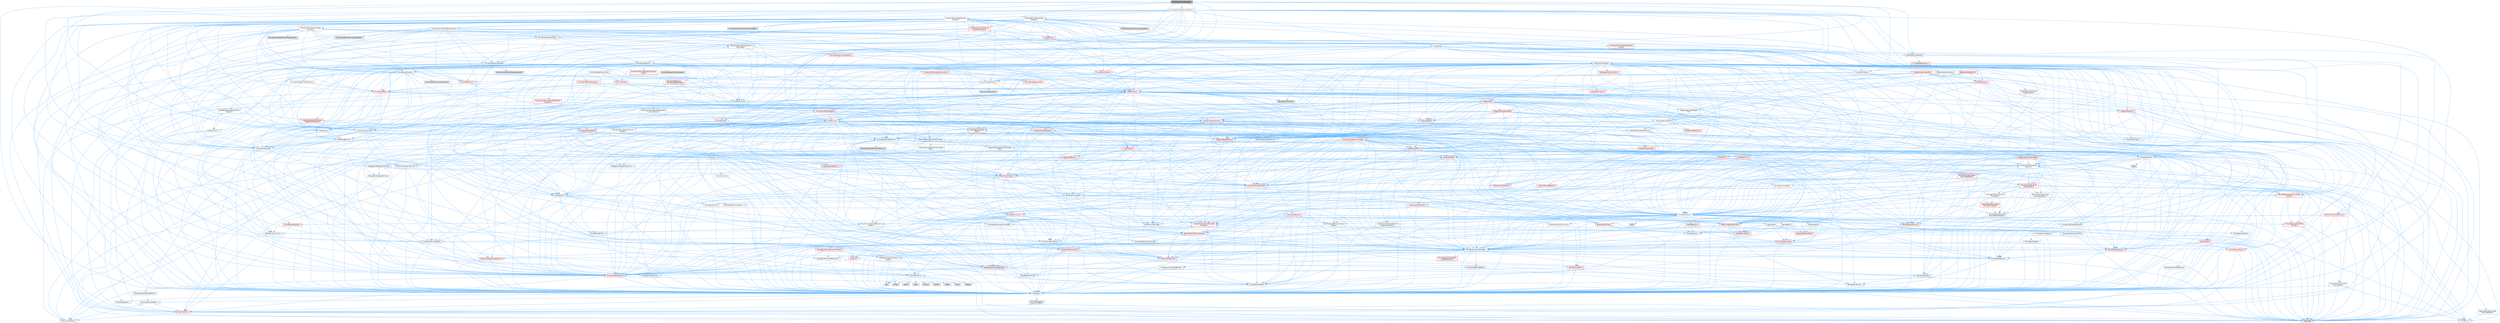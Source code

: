 digraph "BoolChannelCurveModel.h"
{
 // INTERACTIVE_SVG=YES
 // LATEX_PDF_SIZE
  bgcolor="transparent";
  edge [fontname=Helvetica,fontsize=10,labelfontname=Helvetica,labelfontsize=10];
  node [fontname=Helvetica,fontsize=10,shape=box,height=0.2,width=0.4];
  Node1 [id="Node000001",label="BoolChannelCurveModel.h",height=0.2,width=0.4,color="gray40", fillcolor="grey60", style="filled", fontcolor="black",tooltip=" "];
  Node1 -> Node2 [id="edge1_Node000001_Node000002",color="steelblue1",style="solid",tooltip=" "];
  Node2 [id="Node000002",label="Channels/ChannelCurveModel.h",height=0.2,width=0.4,color="grey40", fillcolor="white", style="filled",URL="$de/dfa/ChannelCurveModel_8h.html",tooltip=" "];
  Node2 -> Node3 [id="edge2_Node000002_Node000003",color="steelblue1",style="solid",tooltip=" "];
  Node3 [id="Node000003",label="Channels/MovieSceneBoolChannel.h",height=0.2,width=0.4,color="grey40", fillcolor="white", style="filled",URL="$d9/d66/MovieSceneBoolChannel_8h.html",tooltip=" "];
  Node3 -> Node4 [id="edge3_Node000003_Node000004",color="steelblue1",style="solid",tooltip=" "];
  Node4 [id="Node000004",label="Channels/MovieSceneChannel\lEditorData.h",height=0.2,width=0.4,color="grey40", fillcolor="white", style="filled",URL="$de/dee/MovieSceneChannelEditorData_8h.html",tooltip=" "];
  Node4 -> Node5 [id="edge4_Node000004_Node000005",color="steelblue1",style="solid",tooltip=" "];
  Node5 [id="Node000005",label="HAL/Platform.h",height=0.2,width=0.4,color="red", fillcolor="#FFF0F0", style="filled",URL="$d9/dd0/Platform_8h.html",tooltip=" "];
  Node5 -> Node6 [id="edge5_Node000005_Node000006",color="steelblue1",style="solid",tooltip=" "];
  Node6 [id="Node000006",label="Misc/Build.h",height=0.2,width=0.4,color="grey40", fillcolor="white", style="filled",URL="$d3/dbb/Build_8h.html",tooltip=" "];
  Node5 -> Node8 [id="edge6_Node000005_Node000008",color="steelblue1",style="solid",tooltip=" "];
  Node8 [id="Node000008",label="type_traits",height=0.2,width=0.4,color="grey60", fillcolor="#E0E0E0", style="filled",tooltip=" "];
  Node5 -> Node9 [id="edge7_Node000005_Node000009",color="steelblue1",style="solid",tooltip=" "];
  Node9 [id="Node000009",label="PreprocessorHelpers.h",height=0.2,width=0.4,color="grey40", fillcolor="white", style="filled",URL="$db/ddb/PreprocessorHelpers_8h.html",tooltip=" "];
  Node4 -> Node15 [id="edge8_Node000004_Node000015",color="steelblue1",style="solid",tooltip=" "];
  Node15 [id="Node000015",label="Internationalization\l/Text.h",height=0.2,width=0.4,color="red", fillcolor="#FFF0F0", style="filled",URL="$d6/d35/Text_8h.html",tooltip=" "];
  Node15 -> Node16 [id="edge9_Node000015_Node000016",color="steelblue1",style="solid",tooltip=" "];
  Node16 [id="Node000016",label="CoreTypes.h",height=0.2,width=0.4,color="grey40", fillcolor="white", style="filled",URL="$dc/dec/CoreTypes_8h.html",tooltip=" "];
  Node16 -> Node5 [id="edge10_Node000016_Node000005",color="steelblue1",style="solid",tooltip=" "];
  Node16 -> Node17 [id="edge11_Node000016_Node000017",color="steelblue1",style="solid",tooltip=" "];
  Node17 [id="Node000017",label="ProfilingDebugging\l/UMemoryDefines.h",height=0.2,width=0.4,color="grey40", fillcolor="white", style="filled",URL="$d2/da2/UMemoryDefines_8h.html",tooltip=" "];
  Node16 -> Node18 [id="edge12_Node000016_Node000018",color="steelblue1",style="solid",tooltip=" "];
  Node18 [id="Node000018",label="Misc/CoreMiscDefines.h",height=0.2,width=0.4,color="grey40", fillcolor="white", style="filled",URL="$da/d38/CoreMiscDefines_8h.html",tooltip=" "];
  Node18 -> Node5 [id="edge13_Node000018_Node000005",color="steelblue1",style="solid",tooltip=" "];
  Node18 -> Node9 [id="edge14_Node000018_Node000009",color="steelblue1",style="solid",tooltip=" "];
  Node16 -> Node19 [id="edge15_Node000016_Node000019",color="steelblue1",style="solid",tooltip=" "];
  Node19 [id="Node000019",label="Misc/CoreDefines.h",height=0.2,width=0.4,color="grey40", fillcolor="white", style="filled",URL="$d3/dd2/CoreDefines_8h.html",tooltip=" "];
  Node15 -> Node23 [id="edge16_Node000015_Node000023",color="steelblue1",style="solid",tooltip=" "];
  Node23 [id="Node000023",label="Misc/AssertionMacros.h",height=0.2,width=0.4,color="red", fillcolor="#FFF0F0", style="filled",URL="$d0/dfa/AssertionMacros_8h.html",tooltip=" "];
  Node23 -> Node16 [id="edge17_Node000023_Node000016",color="steelblue1",style="solid",tooltip=" "];
  Node23 -> Node5 [id="edge18_Node000023_Node000005",color="steelblue1",style="solid",tooltip=" "];
  Node23 -> Node9 [id="edge19_Node000023_Node000009",color="steelblue1",style="solid",tooltip=" "];
  Node23 -> Node57 [id="edge20_Node000023_Node000057",color="steelblue1",style="solid",tooltip=" "];
  Node57 [id="Node000057",label="Templates/EnableIf.h",height=0.2,width=0.4,color="grey40", fillcolor="white", style="filled",URL="$d7/d60/EnableIf_8h.html",tooltip=" "];
  Node57 -> Node16 [id="edge21_Node000057_Node000016",color="steelblue1",style="solid",tooltip=" "];
  Node15 -> Node48 [id="edge22_Node000015_Node000048",color="steelblue1",style="solid",tooltip=" "];
  Node48 [id="Node000048",label="Misc/EnumClassFlags.h",height=0.2,width=0.4,color="grey40", fillcolor="white", style="filled",URL="$d8/de7/EnumClassFlags_8h.html",tooltip=" "];
  Node15 -> Node71 [id="edge23_Node000015_Node000071",color="steelblue1",style="solid",tooltip=" "];
  Node71 [id="Node000071",label="Templates/UnrealTypeTraits.h",height=0.2,width=0.4,color="red", fillcolor="#FFF0F0", style="filled",URL="$d2/d2d/UnrealTypeTraits_8h.html",tooltip=" "];
  Node71 -> Node16 [id="edge24_Node000071_Node000016",color="steelblue1",style="solid",tooltip=" "];
  Node71 -> Node72 [id="edge25_Node000071_Node000072",color="steelblue1",style="solid",tooltip=" "];
  Node72 [id="Node000072",label="Templates/IsPointer.h",height=0.2,width=0.4,color="grey40", fillcolor="white", style="filled",URL="$d7/d05/IsPointer_8h.html",tooltip=" "];
  Node72 -> Node16 [id="edge26_Node000072_Node000016",color="steelblue1",style="solid",tooltip=" "];
  Node71 -> Node23 [id="edge27_Node000071_Node000023",color="steelblue1",style="solid",tooltip=" "];
  Node71 -> Node57 [id="edge28_Node000071_Node000057",color="steelblue1",style="solid",tooltip=" "];
  Node71 -> Node75 [id="edge29_Node000071_Node000075",color="steelblue1",style="solid",tooltip=" "];
  Node75 [id="Node000075",label="Templates/Models.h",height=0.2,width=0.4,color="grey40", fillcolor="white", style="filled",URL="$d3/d0c/Models_8h.html",tooltip=" "];
  Node75 -> Node66 [id="edge30_Node000075_Node000066",color="steelblue1",style="solid",tooltip=" "];
  Node66 [id="Node000066",label="Templates/Identity.h",height=0.2,width=0.4,color="grey40", fillcolor="white", style="filled",URL="$d0/dd5/Identity_8h.html",tooltip=" "];
  Node71 -> Node76 [id="edge31_Node000071_Node000076",color="steelblue1",style="solid",tooltip=" "];
  Node76 [id="Node000076",label="Templates/IsPODType.h",height=0.2,width=0.4,color="grey40", fillcolor="white", style="filled",URL="$d7/db1/IsPODType_8h.html",tooltip=" "];
  Node76 -> Node16 [id="edge32_Node000076_Node000016",color="steelblue1",style="solid",tooltip=" "];
  Node15 -> Node79 [id="edge33_Node000015_Node000079",color="steelblue1",style="solid",tooltip=" "];
  Node79 [id="Node000079",label="Containers/Array.h",height=0.2,width=0.4,color="grey40", fillcolor="white", style="filled",URL="$df/dd0/Array_8h.html",tooltip=" "];
  Node79 -> Node16 [id="edge34_Node000079_Node000016",color="steelblue1",style="solid",tooltip=" "];
  Node79 -> Node23 [id="edge35_Node000079_Node000023",color="steelblue1",style="solid",tooltip=" "];
  Node79 -> Node80 [id="edge36_Node000079_Node000080",color="steelblue1",style="solid",tooltip=" "];
  Node80 [id="Node000080",label="Misc/IntrusiveUnsetOptional\lState.h",height=0.2,width=0.4,color="grey40", fillcolor="white", style="filled",URL="$d2/d0a/IntrusiveUnsetOptionalState_8h.html",tooltip=" "];
  Node80 -> Node81 [id="edge37_Node000080_Node000081",color="steelblue1",style="solid",tooltip=" "];
  Node81 [id="Node000081",label="Misc/OptionalFwd.h",height=0.2,width=0.4,color="grey40", fillcolor="white", style="filled",URL="$dc/d50/OptionalFwd_8h.html",tooltip=" "];
  Node79 -> Node82 [id="edge38_Node000079_Node000082",color="steelblue1",style="solid",tooltip=" "];
  Node82 [id="Node000082",label="Misc/ReverseIterate.h",height=0.2,width=0.4,color="red", fillcolor="#FFF0F0", style="filled",URL="$db/de3/ReverseIterate_8h.html",tooltip=" "];
  Node82 -> Node5 [id="edge39_Node000082_Node000005",color="steelblue1",style="solid",tooltip=" "];
  Node79 -> Node84 [id="edge40_Node000079_Node000084",color="steelblue1",style="solid",tooltip=" "];
  Node84 [id="Node000084",label="HAL/UnrealMemory.h",height=0.2,width=0.4,color="red", fillcolor="#FFF0F0", style="filled",URL="$d9/d96/UnrealMemory_8h.html",tooltip=" "];
  Node84 -> Node16 [id="edge41_Node000084_Node000016",color="steelblue1",style="solid",tooltip=" "];
  Node84 -> Node88 [id="edge42_Node000084_Node000088",color="steelblue1",style="solid",tooltip=" "];
  Node88 [id="Node000088",label="HAL/MemoryBase.h",height=0.2,width=0.4,color="red", fillcolor="#FFF0F0", style="filled",URL="$d6/d9f/MemoryBase_8h.html",tooltip=" "];
  Node88 -> Node16 [id="edge43_Node000088_Node000016",color="steelblue1",style="solid",tooltip=" "];
  Node88 -> Node36 [id="edge44_Node000088_Node000036",color="steelblue1",style="solid",tooltip=" "];
  Node36 [id="Node000036",label="HAL/PlatformCrt.h",height=0.2,width=0.4,color="grey40", fillcolor="white", style="filled",URL="$d8/d75/PlatformCrt_8h.html",tooltip=" "];
  Node36 -> Node37 [id="edge45_Node000036_Node000037",color="steelblue1",style="solid",tooltip=" "];
  Node37 [id="Node000037",label="new",height=0.2,width=0.4,color="grey60", fillcolor="#E0E0E0", style="filled",tooltip=" "];
  Node36 -> Node38 [id="edge46_Node000036_Node000038",color="steelblue1",style="solid",tooltip=" "];
  Node38 [id="Node000038",label="wchar.h",height=0.2,width=0.4,color="grey60", fillcolor="#E0E0E0", style="filled",tooltip=" "];
  Node36 -> Node39 [id="edge47_Node000036_Node000039",color="steelblue1",style="solid",tooltip=" "];
  Node39 [id="Node000039",label="stddef.h",height=0.2,width=0.4,color="grey60", fillcolor="#E0E0E0", style="filled",tooltip=" "];
  Node36 -> Node40 [id="edge48_Node000036_Node000040",color="steelblue1",style="solid",tooltip=" "];
  Node40 [id="Node000040",label="stdlib.h",height=0.2,width=0.4,color="grey60", fillcolor="#E0E0E0", style="filled",tooltip=" "];
  Node36 -> Node41 [id="edge49_Node000036_Node000041",color="steelblue1",style="solid",tooltip=" "];
  Node41 [id="Node000041",label="stdio.h",height=0.2,width=0.4,color="grey60", fillcolor="#E0E0E0", style="filled",tooltip=" "];
  Node36 -> Node42 [id="edge50_Node000036_Node000042",color="steelblue1",style="solid",tooltip=" "];
  Node42 [id="Node000042",label="stdarg.h",height=0.2,width=0.4,color="grey60", fillcolor="#E0E0E0", style="filled",tooltip=" "];
  Node36 -> Node43 [id="edge51_Node000036_Node000043",color="steelblue1",style="solid",tooltip=" "];
  Node43 [id="Node000043",label="math.h",height=0.2,width=0.4,color="grey60", fillcolor="#E0E0E0", style="filled",tooltip=" "];
  Node36 -> Node44 [id="edge52_Node000036_Node000044",color="steelblue1",style="solid",tooltip=" "];
  Node44 [id="Node000044",label="float.h",height=0.2,width=0.4,color="grey60", fillcolor="#E0E0E0", style="filled",tooltip=" "];
  Node36 -> Node45 [id="edge53_Node000036_Node000045",color="steelblue1",style="solid",tooltip=" "];
  Node45 [id="Node000045",label="string.h",height=0.2,width=0.4,color="grey60", fillcolor="#E0E0E0", style="filled",tooltip=" "];
  Node84 -> Node72 [id="edge54_Node000084_Node000072",color="steelblue1",style="solid",tooltip=" "];
  Node79 -> Node71 [id="edge55_Node000079_Node000071",color="steelblue1",style="solid",tooltip=" "];
  Node79 -> Node102 [id="edge56_Node000079_Node000102",color="steelblue1",style="solid",tooltip=" "];
  Node102 [id="Node000102",label="Templates/UnrealTemplate.h",height=0.2,width=0.4,color="grey40", fillcolor="white", style="filled",URL="$d4/d24/UnrealTemplate_8h.html",tooltip=" "];
  Node102 -> Node16 [id="edge57_Node000102_Node000016",color="steelblue1",style="solid",tooltip=" "];
  Node102 -> Node72 [id="edge58_Node000102_Node000072",color="steelblue1",style="solid",tooltip=" "];
  Node102 -> Node84 [id="edge59_Node000102_Node000084",color="steelblue1",style="solid",tooltip=" "];
  Node102 -> Node103 [id="edge60_Node000102_Node000103",color="steelblue1",style="solid",tooltip=" "];
  Node103 [id="Node000103",label="Templates/CopyQualifiers\lAndRefsFromTo.h",height=0.2,width=0.4,color="red", fillcolor="#FFF0F0", style="filled",URL="$d3/db3/CopyQualifiersAndRefsFromTo_8h.html",tooltip=" "];
  Node102 -> Node71 [id="edge61_Node000102_Node000071",color="steelblue1",style="solid",tooltip=" "];
  Node102 -> Node105 [id="edge62_Node000102_Node000105",color="steelblue1",style="solid",tooltip=" "];
  Node105 [id="Node000105",label="Templates/RemoveReference.h",height=0.2,width=0.4,color="grey40", fillcolor="white", style="filled",URL="$da/dbe/RemoveReference_8h.html",tooltip=" "];
  Node105 -> Node16 [id="edge63_Node000105_Node000016",color="steelblue1",style="solid",tooltip=" "];
  Node102 -> Node65 [id="edge64_Node000102_Node000065",color="steelblue1",style="solid",tooltip=" "];
  Node65 [id="Node000065",label="Templates/Requires.h",height=0.2,width=0.4,color="grey40", fillcolor="white", style="filled",URL="$dc/d96/Requires_8h.html",tooltip=" "];
  Node65 -> Node57 [id="edge65_Node000065_Node000057",color="steelblue1",style="solid",tooltip=" "];
  Node65 -> Node8 [id="edge66_Node000065_Node000008",color="steelblue1",style="solid",tooltip=" "];
  Node102 -> Node106 [id="edge67_Node000102_Node000106",color="steelblue1",style="solid",tooltip=" "];
  Node106 [id="Node000106",label="Templates/TypeCompatible\lBytes.h",height=0.2,width=0.4,color="grey40", fillcolor="white", style="filled",URL="$df/d0a/TypeCompatibleBytes_8h.html",tooltip=" "];
  Node106 -> Node16 [id="edge68_Node000106_Node000016",color="steelblue1",style="solid",tooltip=" "];
  Node106 -> Node45 [id="edge69_Node000106_Node000045",color="steelblue1",style="solid",tooltip=" "];
  Node106 -> Node37 [id="edge70_Node000106_Node000037",color="steelblue1",style="solid",tooltip=" "];
  Node106 -> Node8 [id="edge71_Node000106_Node000008",color="steelblue1",style="solid",tooltip=" "];
  Node102 -> Node66 [id="edge72_Node000102_Node000066",color="steelblue1",style="solid",tooltip=" "];
  Node102 -> Node29 [id="edge73_Node000102_Node000029",color="steelblue1",style="solid",tooltip=" "];
  Node29 [id="Node000029",label="Traits/IsContiguousContainer.h",height=0.2,width=0.4,color="red", fillcolor="#FFF0F0", style="filled",URL="$d5/d3c/IsContiguousContainer_8h.html",tooltip=" "];
  Node29 -> Node16 [id="edge74_Node000029_Node000016",color="steelblue1",style="solid",tooltip=" "];
  Node102 -> Node107 [id="edge75_Node000102_Node000107",color="steelblue1",style="solid",tooltip=" "];
  Node107 [id="Node000107",label="Traits/UseBitwiseSwap.h",height=0.2,width=0.4,color="grey40", fillcolor="white", style="filled",URL="$db/df3/UseBitwiseSwap_8h.html",tooltip=" "];
  Node107 -> Node16 [id="edge76_Node000107_Node000016",color="steelblue1",style="solid",tooltip=" "];
  Node107 -> Node8 [id="edge77_Node000107_Node000008",color="steelblue1",style="solid",tooltip=" "];
  Node102 -> Node8 [id="edge78_Node000102_Node000008",color="steelblue1",style="solid",tooltip=" "];
  Node79 -> Node108 [id="edge79_Node000079_Node000108",color="steelblue1",style="solid",tooltip=" "];
  Node108 [id="Node000108",label="Containers/AllowShrinking.h",height=0.2,width=0.4,color="grey40", fillcolor="white", style="filled",URL="$d7/d1a/AllowShrinking_8h.html",tooltip=" "];
  Node108 -> Node16 [id="edge80_Node000108_Node000016",color="steelblue1",style="solid",tooltip=" "];
  Node79 -> Node109 [id="edge81_Node000079_Node000109",color="steelblue1",style="solid",tooltip=" "];
  Node109 [id="Node000109",label="Containers/ContainerAllocation\lPolicies.h",height=0.2,width=0.4,color="red", fillcolor="#FFF0F0", style="filled",URL="$d7/dff/ContainerAllocationPolicies_8h.html",tooltip=" "];
  Node109 -> Node16 [id="edge82_Node000109_Node000016",color="steelblue1",style="solid",tooltip=" "];
  Node109 -> Node109 [id="edge83_Node000109_Node000109",color="steelblue1",style="solid",tooltip=" "];
  Node109 -> Node111 [id="edge84_Node000109_Node000111",color="steelblue1",style="solid",tooltip=" "];
  Node111 [id="Node000111",label="HAL/PlatformMath.h",height=0.2,width=0.4,color="red", fillcolor="#FFF0F0", style="filled",URL="$dc/d53/PlatformMath_8h.html",tooltip=" "];
  Node111 -> Node16 [id="edge85_Node000111_Node000016",color="steelblue1",style="solid",tooltip=" "];
  Node109 -> Node84 [id="edge86_Node000109_Node000084",color="steelblue1",style="solid",tooltip=" "];
  Node109 -> Node46 [id="edge87_Node000109_Node000046",color="steelblue1",style="solid",tooltip=" "];
  Node46 [id="Node000046",label="Math/NumericLimits.h",height=0.2,width=0.4,color="grey40", fillcolor="white", style="filled",URL="$df/d1b/NumericLimits_8h.html",tooltip=" "];
  Node46 -> Node16 [id="edge88_Node000046_Node000016",color="steelblue1",style="solid",tooltip=" "];
  Node109 -> Node23 [id="edge89_Node000109_Node000023",color="steelblue1",style="solid",tooltip=" "];
  Node109 -> Node120 [id="edge90_Node000109_Node000120",color="steelblue1",style="solid",tooltip=" "];
  Node120 [id="Node000120",label="Templates/MemoryOps.h",height=0.2,width=0.4,color="red", fillcolor="#FFF0F0", style="filled",URL="$db/dea/MemoryOps_8h.html",tooltip=" "];
  Node120 -> Node16 [id="edge91_Node000120_Node000016",color="steelblue1",style="solid",tooltip=" "];
  Node120 -> Node84 [id="edge92_Node000120_Node000084",color="steelblue1",style="solid",tooltip=" "];
  Node120 -> Node65 [id="edge93_Node000120_Node000065",color="steelblue1",style="solid",tooltip=" "];
  Node120 -> Node71 [id="edge94_Node000120_Node000071",color="steelblue1",style="solid",tooltip=" "];
  Node120 -> Node107 [id="edge95_Node000120_Node000107",color="steelblue1",style="solid",tooltip=" "];
  Node120 -> Node37 [id="edge96_Node000120_Node000037",color="steelblue1",style="solid",tooltip=" "];
  Node120 -> Node8 [id="edge97_Node000120_Node000008",color="steelblue1",style="solid",tooltip=" "];
  Node109 -> Node106 [id="edge98_Node000109_Node000106",color="steelblue1",style="solid",tooltip=" "];
  Node109 -> Node8 [id="edge99_Node000109_Node000008",color="steelblue1",style="solid",tooltip=" "];
  Node79 -> Node121 [id="edge100_Node000079_Node000121",color="steelblue1",style="solid",tooltip=" "];
  Node121 [id="Node000121",label="Containers/ContainerElement\lTypeCompatibility.h",height=0.2,width=0.4,color="grey40", fillcolor="white", style="filled",URL="$df/ddf/ContainerElementTypeCompatibility_8h.html",tooltip=" "];
  Node121 -> Node16 [id="edge101_Node000121_Node000016",color="steelblue1",style="solid",tooltip=" "];
  Node121 -> Node71 [id="edge102_Node000121_Node000071",color="steelblue1",style="solid",tooltip=" "];
  Node79 -> Node122 [id="edge103_Node000079_Node000122",color="steelblue1",style="solid",tooltip=" "];
  Node122 [id="Node000122",label="Serialization/Archive.h",height=0.2,width=0.4,color="red", fillcolor="#FFF0F0", style="filled",URL="$d7/d3b/Archive_8h.html",tooltip=" "];
  Node122 -> Node16 [id="edge104_Node000122_Node000016",color="steelblue1",style="solid",tooltip=" "];
  Node122 -> Node23 [id="edge105_Node000122_Node000023",color="steelblue1",style="solid",tooltip=" "];
  Node122 -> Node6 [id="edge106_Node000122_Node000006",color="steelblue1",style="solid",tooltip=" "];
  Node122 -> Node57 [id="edge107_Node000122_Node000057",color="steelblue1",style="solid",tooltip=" "];
  Node122 -> Node116 [id="edge108_Node000122_Node000116",color="steelblue1",style="solid",tooltip=" "];
  Node116 [id="Node000116",label="Templates/IsSigned.h",height=0.2,width=0.4,color="grey40", fillcolor="white", style="filled",URL="$d8/dd8/IsSigned_8h.html",tooltip=" "];
  Node116 -> Node16 [id="edge109_Node000116_Node000016",color="steelblue1",style="solid",tooltip=" "];
  Node122 -> Node102 [id="edge110_Node000122_Node000102",color="steelblue1",style="solid",tooltip=" "];
  Node79 -> Node132 [id="edge111_Node000079_Node000132",color="steelblue1",style="solid",tooltip=" "];
  Node132 [id="Node000132",label="Serialization/MemoryImage\lWriter.h",height=0.2,width=0.4,color="grey40", fillcolor="white", style="filled",URL="$d0/d08/MemoryImageWriter_8h.html",tooltip=" "];
  Node132 -> Node16 [id="edge112_Node000132_Node000016",color="steelblue1",style="solid",tooltip=" "];
  Node132 -> Node133 [id="edge113_Node000132_Node000133",color="steelblue1",style="solid",tooltip=" "];
  Node133 [id="Node000133",label="Serialization/MemoryLayout.h",height=0.2,width=0.4,color="red", fillcolor="#FFF0F0", style="filled",URL="$d7/d66/MemoryLayout_8h.html",tooltip=" "];
  Node133 -> Node134 [id="edge114_Node000133_Node000134",color="steelblue1",style="solid",tooltip=" "];
  Node134 [id="Node000134",label="Concepts/StaticClassProvider.h",height=0.2,width=0.4,color="grey40", fillcolor="white", style="filled",URL="$dd/d83/StaticClassProvider_8h.html",tooltip=" "];
  Node133 -> Node136 [id="edge115_Node000133_Node000136",color="steelblue1",style="solid",tooltip=" "];
  Node136 [id="Node000136",label="Containers/EnumAsByte.h",height=0.2,width=0.4,color="grey40", fillcolor="white", style="filled",URL="$d6/d9a/EnumAsByte_8h.html",tooltip=" "];
  Node136 -> Node16 [id="edge116_Node000136_Node000016",color="steelblue1",style="solid",tooltip=" "];
  Node136 -> Node76 [id="edge117_Node000136_Node000076",color="steelblue1",style="solid",tooltip=" "];
  Node136 -> Node137 [id="edge118_Node000136_Node000137",color="steelblue1",style="solid",tooltip=" "];
  Node137 [id="Node000137",label="Templates/TypeHash.h",height=0.2,width=0.4,color="red", fillcolor="#FFF0F0", style="filled",URL="$d1/d62/TypeHash_8h.html",tooltip=" "];
  Node137 -> Node16 [id="edge119_Node000137_Node000016",color="steelblue1",style="solid",tooltip=" "];
  Node137 -> Node65 [id="edge120_Node000137_Node000065",color="steelblue1",style="solid",tooltip=" "];
  Node137 -> Node138 [id="edge121_Node000137_Node000138",color="steelblue1",style="solid",tooltip=" "];
  Node138 [id="Node000138",label="Misc/Crc.h",height=0.2,width=0.4,color="red", fillcolor="#FFF0F0", style="filled",URL="$d4/dd2/Crc_8h.html",tooltip=" "];
  Node138 -> Node16 [id="edge122_Node000138_Node000016",color="steelblue1",style="solid",tooltip=" "];
  Node138 -> Node23 [id="edge123_Node000138_Node000023",color="steelblue1",style="solid",tooltip=" "];
  Node138 -> Node71 [id="edge124_Node000138_Node000071",color="steelblue1",style="solid",tooltip=" "];
  Node137 -> Node8 [id="edge125_Node000137_Node000008",color="steelblue1",style="solid",tooltip=" "];
  Node133 -> Node26 [id="edge126_Node000133_Node000026",color="steelblue1",style="solid",tooltip=" "];
  Node26 [id="Node000026",label="Containers/StringFwd.h",height=0.2,width=0.4,color="grey40", fillcolor="white", style="filled",URL="$df/d37/StringFwd_8h.html",tooltip=" "];
  Node26 -> Node16 [id="edge127_Node000026_Node000016",color="steelblue1",style="solid",tooltip=" "];
  Node26 -> Node27 [id="edge128_Node000026_Node000027",color="steelblue1",style="solid",tooltip=" "];
  Node27 [id="Node000027",label="Traits/ElementType.h",height=0.2,width=0.4,color="red", fillcolor="#FFF0F0", style="filled",URL="$d5/d4f/ElementType_8h.html",tooltip=" "];
  Node27 -> Node5 [id="edge129_Node000027_Node000005",color="steelblue1",style="solid",tooltip=" "];
  Node27 -> Node8 [id="edge130_Node000027_Node000008",color="steelblue1",style="solid",tooltip=" "];
  Node26 -> Node29 [id="edge131_Node000026_Node000029",color="steelblue1",style="solid",tooltip=" "];
  Node133 -> Node84 [id="edge132_Node000133_Node000084",color="steelblue1",style="solid",tooltip=" "];
  Node133 -> Node57 [id="edge133_Node000133_Node000057",color="steelblue1",style="solid",tooltip=" "];
  Node133 -> Node75 [id="edge134_Node000133_Node000075",color="steelblue1",style="solid",tooltip=" "];
  Node133 -> Node102 [id="edge135_Node000133_Node000102",color="steelblue1",style="solid",tooltip=" "];
  Node79 -> Node146 [id="edge136_Node000079_Node000146",color="steelblue1",style="solid",tooltip=" "];
  Node146 [id="Node000146",label="Algo/Heapify.h",height=0.2,width=0.4,color="grey40", fillcolor="white", style="filled",URL="$d0/d2a/Heapify_8h.html",tooltip=" "];
  Node146 -> Node147 [id="edge137_Node000146_Node000147",color="steelblue1",style="solid",tooltip=" "];
  Node147 [id="Node000147",label="Algo/Impl/BinaryHeap.h",height=0.2,width=0.4,color="red", fillcolor="#FFF0F0", style="filled",URL="$d7/da3/Algo_2Impl_2BinaryHeap_8h.html",tooltip=" "];
  Node147 -> Node148 [id="edge138_Node000147_Node000148",color="steelblue1",style="solid",tooltip=" "];
  Node148 [id="Node000148",label="Templates/Invoke.h",height=0.2,width=0.4,color="red", fillcolor="#FFF0F0", style="filled",URL="$d7/deb/Invoke_8h.html",tooltip=" "];
  Node148 -> Node16 [id="edge139_Node000148_Node000016",color="steelblue1",style="solid",tooltip=" "];
  Node148 -> Node102 [id="edge140_Node000148_Node000102",color="steelblue1",style="solid",tooltip=" "];
  Node148 -> Node8 [id="edge141_Node000148_Node000008",color="steelblue1",style="solid",tooltip=" "];
  Node147 -> Node8 [id="edge142_Node000147_Node000008",color="steelblue1",style="solid",tooltip=" "];
  Node146 -> Node152 [id="edge143_Node000146_Node000152",color="steelblue1",style="solid",tooltip=" "];
  Node152 [id="Node000152",label="Templates/IdentityFunctor.h",height=0.2,width=0.4,color="grey40", fillcolor="white", style="filled",URL="$d7/d2e/IdentityFunctor_8h.html",tooltip=" "];
  Node152 -> Node5 [id="edge144_Node000152_Node000005",color="steelblue1",style="solid",tooltip=" "];
  Node146 -> Node148 [id="edge145_Node000146_Node000148",color="steelblue1",style="solid",tooltip=" "];
  Node146 -> Node153 [id="edge146_Node000146_Node000153",color="steelblue1",style="solid",tooltip=" "];
  Node153 [id="Node000153",label="Templates/Less.h",height=0.2,width=0.4,color="grey40", fillcolor="white", style="filled",URL="$de/dc8/Less_8h.html",tooltip=" "];
  Node153 -> Node16 [id="edge147_Node000153_Node000016",color="steelblue1",style="solid",tooltip=" "];
  Node153 -> Node102 [id="edge148_Node000153_Node000102",color="steelblue1",style="solid",tooltip=" "];
  Node146 -> Node102 [id="edge149_Node000146_Node000102",color="steelblue1",style="solid",tooltip=" "];
  Node79 -> Node154 [id="edge150_Node000079_Node000154",color="steelblue1",style="solid",tooltip=" "];
  Node154 [id="Node000154",label="Algo/HeapSort.h",height=0.2,width=0.4,color="grey40", fillcolor="white", style="filled",URL="$d3/d92/HeapSort_8h.html",tooltip=" "];
  Node154 -> Node147 [id="edge151_Node000154_Node000147",color="steelblue1",style="solid",tooltip=" "];
  Node154 -> Node152 [id="edge152_Node000154_Node000152",color="steelblue1",style="solid",tooltip=" "];
  Node154 -> Node153 [id="edge153_Node000154_Node000153",color="steelblue1",style="solid",tooltip=" "];
  Node154 -> Node102 [id="edge154_Node000154_Node000102",color="steelblue1",style="solid",tooltip=" "];
  Node79 -> Node155 [id="edge155_Node000079_Node000155",color="steelblue1",style="solid",tooltip=" "];
  Node155 [id="Node000155",label="Algo/IsHeap.h",height=0.2,width=0.4,color="grey40", fillcolor="white", style="filled",URL="$de/d32/IsHeap_8h.html",tooltip=" "];
  Node155 -> Node147 [id="edge156_Node000155_Node000147",color="steelblue1",style="solid",tooltip=" "];
  Node155 -> Node152 [id="edge157_Node000155_Node000152",color="steelblue1",style="solid",tooltip=" "];
  Node155 -> Node148 [id="edge158_Node000155_Node000148",color="steelblue1",style="solid",tooltip=" "];
  Node155 -> Node153 [id="edge159_Node000155_Node000153",color="steelblue1",style="solid",tooltip=" "];
  Node155 -> Node102 [id="edge160_Node000155_Node000102",color="steelblue1",style="solid",tooltip=" "];
  Node79 -> Node147 [id="edge161_Node000079_Node000147",color="steelblue1",style="solid",tooltip=" "];
  Node79 -> Node156 [id="edge162_Node000079_Node000156",color="steelblue1",style="solid",tooltip=" "];
  Node156 [id="Node000156",label="Algo/StableSort.h",height=0.2,width=0.4,color="red", fillcolor="#FFF0F0", style="filled",URL="$d7/d3c/StableSort_8h.html",tooltip=" "];
  Node156 -> Node152 [id="edge163_Node000156_Node000152",color="steelblue1",style="solid",tooltip=" "];
  Node156 -> Node148 [id="edge164_Node000156_Node000148",color="steelblue1",style="solid",tooltip=" "];
  Node156 -> Node153 [id="edge165_Node000156_Node000153",color="steelblue1",style="solid",tooltip=" "];
  Node156 -> Node102 [id="edge166_Node000156_Node000102",color="steelblue1",style="solid",tooltip=" "];
  Node79 -> Node159 [id="edge167_Node000079_Node000159",color="steelblue1",style="solid",tooltip=" "];
  Node159 [id="Node000159",label="Concepts/GetTypeHashable.h",height=0.2,width=0.4,color="grey40", fillcolor="white", style="filled",URL="$d3/da2/GetTypeHashable_8h.html",tooltip=" "];
  Node159 -> Node16 [id="edge168_Node000159_Node000016",color="steelblue1",style="solid",tooltip=" "];
  Node159 -> Node137 [id="edge169_Node000159_Node000137",color="steelblue1",style="solid",tooltip=" "];
  Node79 -> Node152 [id="edge170_Node000079_Node000152",color="steelblue1",style="solid",tooltip=" "];
  Node79 -> Node148 [id="edge171_Node000079_Node000148",color="steelblue1",style="solid",tooltip=" "];
  Node79 -> Node153 [id="edge172_Node000079_Node000153",color="steelblue1",style="solid",tooltip=" "];
  Node79 -> Node160 [id="edge173_Node000079_Node000160",color="steelblue1",style="solid",tooltip=" "];
  Node160 [id="Node000160",label="Templates/LosesQualifiers\lFromTo.h",height=0.2,width=0.4,color="red", fillcolor="#FFF0F0", style="filled",URL="$d2/db3/LosesQualifiersFromTo_8h.html",tooltip=" "];
  Node160 -> Node8 [id="edge174_Node000160_Node000008",color="steelblue1",style="solid",tooltip=" "];
  Node79 -> Node65 [id="edge175_Node000079_Node000065",color="steelblue1",style="solid",tooltip=" "];
  Node79 -> Node161 [id="edge176_Node000079_Node000161",color="steelblue1",style="solid",tooltip=" "];
  Node161 [id="Node000161",label="Templates/Sorting.h",height=0.2,width=0.4,color="red", fillcolor="#FFF0F0", style="filled",URL="$d3/d9e/Sorting_8h.html",tooltip=" "];
  Node161 -> Node16 [id="edge177_Node000161_Node000016",color="steelblue1",style="solid",tooltip=" "];
  Node161 -> Node111 [id="edge178_Node000161_Node000111",color="steelblue1",style="solid",tooltip=" "];
  Node161 -> Node153 [id="edge179_Node000161_Node000153",color="steelblue1",style="solid",tooltip=" "];
  Node79 -> Node165 [id="edge180_Node000079_Node000165",color="steelblue1",style="solid",tooltip=" "];
  Node165 [id="Node000165",label="Templates/AlignmentTemplates.h",height=0.2,width=0.4,color="grey40", fillcolor="white", style="filled",URL="$dd/d32/AlignmentTemplates_8h.html",tooltip=" "];
  Node165 -> Node16 [id="edge181_Node000165_Node000016",color="steelblue1",style="solid",tooltip=" "];
  Node165 -> Node95 [id="edge182_Node000165_Node000095",color="steelblue1",style="solid",tooltip=" "];
  Node95 [id="Node000095",label="Templates/IsIntegral.h",height=0.2,width=0.4,color="grey40", fillcolor="white", style="filled",URL="$da/d64/IsIntegral_8h.html",tooltip=" "];
  Node95 -> Node16 [id="edge183_Node000095_Node000016",color="steelblue1",style="solid",tooltip=" "];
  Node165 -> Node72 [id="edge184_Node000165_Node000072",color="steelblue1",style="solid",tooltip=" "];
  Node79 -> Node27 [id="edge185_Node000079_Node000027",color="steelblue1",style="solid",tooltip=" "];
  Node79 -> Node117 [id="edge186_Node000079_Node000117",color="steelblue1",style="solid",tooltip=" "];
  Node117 [id="Node000117",label="limits",height=0.2,width=0.4,color="grey60", fillcolor="#E0E0E0", style="filled",tooltip=" "];
  Node79 -> Node8 [id="edge187_Node000079_Node000008",color="steelblue1",style="solid",tooltip=" "];
  Node15 -> Node166 [id="edge188_Node000015_Node000166",color="steelblue1",style="solid",tooltip=" "];
  Node166 [id="Node000166",label="Containers/UnrealString.h",height=0.2,width=0.4,color="red", fillcolor="#FFF0F0", style="filled",URL="$d5/dba/UnrealString_8h.html",tooltip=" "];
  Node15 -> Node136 [id="edge189_Node000015_Node000136",color="steelblue1",style="solid",tooltip=" "];
  Node15 -> Node214 [id="edge190_Node000015_Node000214",color="steelblue1",style="solid",tooltip=" "];
  Node214 [id="Node000214",label="Templates/SharedPointer.h",height=0.2,width=0.4,color="grey40", fillcolor="white", style="filled",URL="$d2/d17/SharedPointer_8h.html",tooltip=" "];
  Node214 -> Node16 [id="edge191_Node000214_Node000016",color="steelblue1",style="solid",tooltip=" "];
  Node214 -> Node80 [id="edge192_Node000214_Node000080",color="steelblue1",style="solid",tooltip=" "];
  Node214 -> Node215 [id="edge193_Node000214_Node000215",color="steelblue1",style="solid",tooltip=" "];
  Node215 [id="Node000215",label="Templates/PointerIsConvertible\lFromTo.h",height=0.2,width=0.4,color="red", fillcolor="#FFF0F0", style="filled",URL="$d6/d65/PointerIsConvertibleFromTo_8h.html",tooltip=" "];
  Node215 -> Node16 [id="edge194_Node000215_Node000016",color="steelblue1",style="solid",tooltip=" "];
  Node215 -> Node160 [id="edge195_Node000215_Node000160",color="steelblue1",style="solid",tooltip=" "];
  Node215 -> Node8 [id="edge196_Node000215_Node000008",color="steelblue1",style="solid",tooltip=" "];
  Node214 -> Node23 [id="edge197_Node000214_Node000023",color="steelblue1",style="solid",tooltip=" "];
  Node214 -> Node84 [id="edge198_Node000214_Node000084",color="steelblue1",style="solid",tooltip=" "];
  Node214 -> Node79 [id="edge199_Node000214_Node000079",color="steelblue1",style="solid",tooltip=" "];
  Node214 -> Node171 [id="edge200_Node000214_Node000171",color="steelblue1",style="solid",tooltip=" "];
  Node171 [id="Node000171",label="Containers/Map.h",height=0.2,width=0.4,color="red", fillcolor="#FFF0F0", style="filled",URL="$df/d79/Map_8h.html",tooltip=" "];
  Node171 -> Node16 [id="edge201_Node000171_Node000016",color="steelblue1",style="solid",tooltip=" "];
  Node171 -> Node121 [id="edge202_Node000171_Node000121",color="steelblue1",style="solid",tooltip=" "];
  Node171 -> Node173 [id="edge203_Node000171_Node000173",color="steelblue1",style="solid",tooltip=" "];
  Node173 [id="Node000173",label="Containers/Set.h",height=0.2,width=0.4,color="red", fillcolor="#FFF0F0", style="filled",URL="$d4/d45/Set_8h.html",tooltip=" "];
  Node173 -> Node109 [id="edge204_Node000173_Node000109",color="steelblue1",style="solid",tooltip=" "];
  Node173 -> Node121 [id="edge205_Node000173_Node000121",color="steelblue1",style="solid",tooltip=" "];
  Node173 -> Node32 [id="edge206_Node000173_Node000032",color="steelblue1",style="solid",tooltip=" "];
  Node32 [id="Node000032",label="Containers/ContainersFwd.h",height=0.2,width=0.4,color="grey40", fillcolor="white", style="filled",URL="$d4/d0a/ContainersFwd_8h.html",tooltip=" "];
  Node32 -> Node5 [id="edge207_Node000032_Node000005",color="steelblue1",style="solid",tooltip=" "];
  Node32 -> Node16 [id="edge208_Node000032_Node000016",color="steelblue1",style="solid",tooltip=" "];
  Node32 -> Node29 [id="edge209_Node000032_Node000029",color="steelblue1",style="solid",tooltip=" "];
  Node173 -> Node164 [id="edge210_Node000173_Node000164",color="steelblue1",style="solid",tooltip=" "];
  Node164 [id="Node000164",label="Math/UnrealMathUtility.h",height=0.2,width=0.4,color="red", fillcolor="#FFF0F0", style="filled",URL="$db/db8/UnrealMathUtility_8h.html",tooltip=" "];
  Node164 -> Node16 [id="edge211_Node000164_Node000016",color="steelblue1",style="solid",tooltip=" "];
  Node164 -> Node23 [id="edge212_Node000164_Node000023",color="steelblue1",style="solid",tooltip=" "];
  Node164 -> Node111 [id="edge213_Node000164_Node000111",color="steelblue1",style="solid",tooltip=" "];
  Node164 -> Node66 [id="edge214_Node000164_Node000066",color="steelblue1",style="solid",tooltip=" "];
  Node164 -> Node65 [id="edge215_Node000164_Node000065",color="steelblue1",style="solid",tooltip=" "];
  Node173 -> Node23 [id="edge216_Node000173_Node000023",color="steelblue1",style="solid",tooltip=" "];
  Node173 -> Node132 [id="edge217_Node000173_Node000132",color="steelblue1",style="solid",tooltip=" "];
  Node173 -> Node178 [id="edge218_Node000173_Node000178",color="steelblue1",style="solid",tooltip=" "];
  Node178 [id="Node000178",label="Serialization/Structured\lArchive.h",height=0.2,width=0.4,color="grey40", fillcolor="white", style="filled",URL="$d9/d1e/StructuredArchive_8h.html",tooltip=" "];
  Node178 -> Node79 [id="edge219_Node000178_Node000079",color="steelblue1",style="solid",tooltip=" "];
  Node178 -> Node109 [id="edge220_Node000178_Node000109",color="steelblue1",style="solid",tooltip=" "];
  Node178 -> Node16 [id="edge221_Node000178_Node000016",color="steelblue1",style="solid",tooltip=" "];
  Node178 -> Node179 [id="edge222_Node000178_Node000179",color="steelblue1",style="solid",tooltip=" "];
  Node179 [id="Node000179",label="Formatters/BinaryArchive\lFormatter.h",height=0.2,width=0.4,color="grey40", fillcolor="white", style="filled",URL="$d2/d01/BinaryArchiveFormatter_8h.html",tooltip=" "];
  Node179 -> Node79 [id="edge223_Node000179_Node000079",color="steelblue1",style="solid",tooltip=" "];
  Node179 -> Node5 [id="edge224_Node000179_Node000005",color="steelblue1",style="solid",tooltip=" "];
  Node179 -> Node122 [id="edge225_Node000179_Node000122",color="steelblue1",style="solid",tooltip=" "];
  Node179 -> Node180 [id="edge226_Node000179_Node000180",color="steelblue1",style="solid",tooltip=" "];
  Node180 [id="Node000180",label="Serialization/Structured\lArchiveFormatter.h",height=0.2,width=0.4,color="red", fillcolor="#FFF0F0", style="filled",URL="$db/dfe/StructuredArchiveFormatter_8h.html",tooltip=" "];
  Node180 -> Node79 [id="edge227_Node000180_Node000079",color="steelblue1",style="solid",tooltip=" "];
  Node180 -> Node16 [id="edge228_Node000180_Node000016",color="steelblue1",style="solid",tooltip=" "];
  Node180 -> Node181 [id="edge229_Node000180_Node000181",color="steelblue1",style="solid",tooltip=" "];
  Node181 [id="Node000181",label="Serialization/Structured\lArchiveNameHelpers.h",height=0.2,width=0.4,color="grey40", fillcolor="white", style="filled",URL="$d0/d7b/StructuredArchiveNameHelpers_8h.html",tooltip=" "];
  Node181 -> Node16 [id="edge230_Node000181_Node000016",color="steelblue1",style="solid",tooltip=" "];
  Node181 -> Node66 [id="edge231_Node000181_Node000066",color="steelblue1",style="solid",tooltip=" "];
  Node179 -> Node181 [id="edge232_Node000179_Node000181",color="steelblue1",style="solid",tooltip=" "];
  Node178 -> Node6 [id="edge233_Node000178_Node000006",color="steelblue1",style="solid",tooltip=" "];
  Node178 -> Node122 [id="edge234_Node000178_Node000122",color="steelblue1",style="solid",tooltip=" "];
  Node178 -> Node182 [id="edge235_Node000178_Node000182",color="steelblue1",style="solid",tooltip=" "];
  Node182 [id="Node000182",label="Serialization/Structured\lArchiveAdapters.h",height=0.2,width=0.4,color="red", fillcolor="#FFF0F0", style="filled",URL="$d3/de1/StructuredArchiveAdapters_8h.html",tooltip=" "];
  Node182 -> Node16 [id="edge236_Node000182_Node000016",color="steelblue1",style="solid",tooltip=" "];
  Node182 -> Node75 [id="edge237_Node000182_Node000075",color="steelblue1",style="solid",tooltip=" "];
  Node182 -> Node185 [id="edge238_Node000182_Node000185",color="steelblue1",style="solid",tooltip=" "];
  Node185 [id="Node000185",label="Serialization/Structured\lArchiveSlots.h",height=0.2,width=0.4,color="red", fillcolor="#FFF0F0", style="filled",URL="$d2/d87/StructuredArchiveSlots_8h.html",tooltip=" "];
  Node185 -> Node79 [id="edge239_Node000185_Node000079",color="steelblue1",style="solid",tooltip=" "];
  Node185 -> Node16 [id="edge240_Node000185_Node000016",color="steelblue1",style="solid",tooltip=" "];
  Node185 -> Node179 [id="edge241_Node000185_Node000179",color="steelblue1",style="solid",tooltip=" "];
  Node185 -> Node6 [id="edge242_Node000185_Node000006",color="steelblue1",style="solid",tooltip=" "];
  Node185 -> Node186 [id="edge243_Node000185_Node000186",color="steelblue1",style="solid",tooltip=" "];
  Node186 [id="Node000186",label="Misc/Optional.h",height=0.2,width=0.4,color="grey40", fillcolor="white", style="filled",URL="$d2/dae/Optional_8h.html",tooltip=" "];
  Node186 -> Node16 [id="edge244_Node000186_Node000016",color="steelblue1",style="solid",tooltip=" "];
  Node186 -> Node23 [id="edge245_Node000186_Node000023",color="steelblue1",style="solid",tooltip=" "];
  Node186 -> Node80 [id="edge246_Node000186_Node000080",color="steelblue1",style="solid",tooltip=" "];
  Node186 -> Node81 [id="edge247_Node000186_Node000081",color="steelblue1",style="solid",tooltip=" "];
  Node186 -> Node120 [id="edge248_Node000186_Node000120",color="steelblue1",style="solid",tooltip=" "];
  Node186 -> Node102 [id="edge249_Node000186_Node000102",color="steelblue1",style="solid",tooltip=" "];
  Node186 -> Node122 [id="edge250_Node000186_Node000122",color="steelblue1",style="solid",tooltip=" "];
  Node185 -> Node122 [id="edge251_Node000185_Node000122",color="steelblue1",style="solid",tooltip=" "];
  Node185 -> Node187 [id="edge252_Node000185_Node000187",color="steelblue1",style="solid",tooltip=" "];
  Node187 [id="Node000187",label="Serialization/Structured\lArchiveFwd.h",height=0.2,width=0.4,color="grey40", fillcolor="white", style="filled",URL="$d2/df9/StructuredArchiveFwd_8h.html",tooltip=" "];
  Node187 -> Node16 [id="edge253_Node000187_Node000016",color="steelblue1",style="solid",tooltip=" "];
  Node187 -> Node6 [id="edge254_Node000187_Node000006",color="steelblue1",style="solid",tooltip=" "];
  Node187 -> Node8 [id="edge255_Node000187_Node000008",color="steelblue1",style="solid",tooltip=" "];
  Node185 -> Node181 [id="edge256_Node000185_Node000181",color="steelblue1",style="solid",tooltip=" "];
  Node185 -> Node188 [id="edge257_Node000185_Node000188",color="steelblue1",style="solid",tooltip=" "];
  Node188 [id="Node000188",label="Serialization/Structured\lArchiveSlotBase.h",height=0.2,width=0.4,color="grey40", fillcolor="white", style="filled",URL="$d9/d9a/StructuredArchiveSlotBase_8h.html",tooltip=" "];
  Node188 -> Node16 [id="edge258_Node000188_Node000016",color="steelblue1",style="solid",tooltip=" "];
  Node185 -> Node57 [id="edge259_Node000185_Node000057",color="steelblue1",style="solid",tooltip=" "];
  Node182 -> Node189 [id="edge260_Node000182_Node000189",color="steelblue1",style="solid",tooltip=" "];
  Node189 [id="Node000189",label="Templates/UniqueObj.h",height=0.2,width=0.4,color="grey40", fillcolor="white", style="filled",URL="$da/d95/UniqueObj_8h.html",tooltip=" "];
  Node189 -> Node16 [id="edge261_Node000189_Node000016",color="steelblue1",style="solid",tooltip=" "];
  Node189 -> Node190 [id="edge262_Node000189_Node000190",color="steelblue1",style="solid",tooltip=" "];
  Node190 [id="Node000190",label="Templates/UniquePtr.h",height=0.2,width=0.4,color="grey40", fillcolor="white", style="filled",URL="$de/d1a/UniquePtr_8h.html",tooltip=" "];
  Node190 -> Node16 [id="edge263_Node000190_Node000016",color="steelblue1",style="solid",tooltip=" "];
  Node190 -> Node102 [id="edge264_Node000190_Node000102",color="steelblue1",style="solid",tooltip=" "];
  Node190 -> Node191 [id="edge265_Node000190_Node000191",color="steelblue1",style="solid",tooltip=" "];
  Node191 [id="Node000191",label="Templates/IsArray.h",height=0.2,width=0.4,color="grey40", fillcolor="white", style="filled",URL="$d8/d8d/IsArray_8h.html",tooltip=" "];
  Node191 -> Node16 [id="edge266_Node000191_Node000016",color="steelblue1",style="solid",tooltip=" "];
  Node190 -> Node192 [id="edge267_Node000190_Node000192",color="steelblue1",style="solid",tooltip=" "];
  Node192 [id="Node000192",label="Templates/RemoveExtent.h",height=0.2,width=0.4,color="grey40", fillcolor="white", style="filled",URL="$dc/de9/RemoveExtent_8h.html",tooltip=" "];
  Node192 -> Node16 [id="edge268_Node000192_Node000016",color="steelblue1",style="solid",tooltip=" "];
  Node190 -> Node65 [id="edge269_Node000190_Node000065",color="steelblue1",style="solid",tooltip=" "];
  Node190 -> Node133 [id="edge270_Node000190_Node000133",color="steelblue1",style="solid",tooltip=" "];
  Node190 -> Node8 [id="edge271_Node000190_Node000008",color="steelblue1",style="solid",tooltip=" "];
  Node178 -> Node193 [id="edge272_Node000178_Node000193",color="steelblue1",style="solid",tooltip=" "];
  Node193 [id="Node000193",label="Serialization/Structured\lArchiveDefines.h",height=0.2,width=0.4,color="grey40", fillcolor="white", style="filled",URL="$d3/d61/StructuredArchiveDefines_8h.html",tooltip=" "];
  Node193 -> Node6 [id="edge273_Node000193_Node000006",color="steelblue1",style="solid",tooltip=" "];
  Node178 -> Node180 [id="edge274_Node000178_Node000180",color="steelblue1",style="solid",tooltip=" "];
  Node178 -> Node187 [id="edge275_Node000178_Node000187",color="steelblue1",style="solid",tooltip=" "];
  Node178 -> Node181 [id="edge276_Node000178_Node000181",color="steelblue1",style="solid",tooltip=" "];
  Node178 -> Node188 [id="edge277_Node000178_Node000188",color="steelblue1",style="solid",tooltip=" "];
  Node178 -> Node185 [id="edge278_Node000178_Node000185",color="steelblue1",style="solid",tooltip=" "];
  Node178 -> Node189 [id="edge279_Node000178_Node000189",color="steelblue1",style="solid",tooltip=" "];
  Node173 -> Node195 [id="edge280_Node000173_Node000195",color="steelblue1",style="solid",tooltip=" "];
  Node195 [id="Node000195",label="Templates/Function.h",height=0.2,width=0.4,color="red", fillcolor="#FFF0F0", style="filled",URL="$df/df5/Function_8h.html",tooltip=" "];
  Node195 -> Node16 [id="edge281_Node000195_Node000016",color="steelblue1",style="solid",tooltip=" "];
  Node195 -> Node23 [id="edge282_Node000195_Node000023",color="steelblue1",style="solid",tooltip=" "];
  Node195 -> Node80 [id="edge283_Node000195_Node000080",color="steelblue1",style="solid",tooltip=" "];
  Node195 -> Node84 [id="edge284_Node000195_Node000084",color="steelblue1",style="solid",tooltip=" "];
  Node195 -> Node71 [id="edge285_Node000195_Node000071",color="steelblue1",style="solid",tooltip=" "];
  Node195 -> Node148 [id="edge286_Node000195_Node000148",color="steelblue1",style="solid",tooltip=" "];
  Node195 -> Node102 [id="edge287_Node000195_Node000102",color="steelblue1",style="solid",tooltip=" "];
  Node195 -> Node65 [id="edge288_Node000195_Node000065",color="steelblue1",style="solid",tooltip=" "];
  Node195 -> Node164 [id="edge289_Node000195_Node000164",color="steelblue1",style="solid",tooltip=" "];
  Node195 -> Node37 [id="edge290_Node000195_Node000037",color="steelblue1",style="solid",tooltip=" "];
  Node195 -> Node8 [id="edge291_Node000195_Node000008",color="steelblue1",style="solid",tooltip=" "];
  Node173 -> Node161 [id="edge292_Node000173_Node000161",color="steelblue1",style="solid",tooltip=" "];
  Node173 -> Node137 [id="edge293_Node000173_Node000137",color="steelblue1",style="solid",tooltip=" "];
  Node173 -> Node102 [id="edge294_Node000173_Node000102",color="steelblue1",style="solid",tooltip=" "];
  Node173 -> Node8 [id="edge295_Node000173_Node000008",color="steelblue1",style="solid",tooltip=" "];
  Node171 -> Node166 [id="edge296_Node000171_Node000166",color="steelblue1",style="solid",tooltip=" "];
  Node171 -> Node23 [id="edge297_Node000171_Node000023",color="steelblue1",style="solid",tooltip=" "];
  Node171 -> Node195 [id="edge298_Node000171_Node000195",color="steelblue1",style="solid",tooltip=" "];
  Node171 -> Node161 [id="edge299_Node000171_Node000161",color="steelblue1",style="solid",tooltip=" "];
  Node171 -> Node198 [id="edge300_Node000171_Node000198",color="steelblue1",style="solid",tooltip=" "];
  Node198 [id="Node000198",label="Templates/Tuple.h",height=0.2,width=0.4,color="grey40", fillcolor="white", style="filled",URL="$d2/d4f/Tuple_8h.html",tooltip=" "];
  Node198 -> Node16 [id="edge301_Node000198_Node000016",color="steelblue1",style="solid",tooltip=" "];
  Node198 -> Node102 [id="edge302_Node000198_Node000102",color="steelblue1",style="solid",tooltip=" "];
  Node198 -> Node199 [id="edge303_Node000198_Node000199",color="steelblue1",style="solid",tooltip=" "];
  Node199 [id="Node000199",label="Delegates/IntegerSequence.h",height=0.2,width=0.4,color="grey40", fillcolor="white", style="filled",URL="$d2/dcc/IntegerSequence_8h.html",tooltip=" "];
  Node199 -> Node16 [id="edge304_Node000199_Node000016",color="steelblue1",style="solid",tooltip=" "];
  Node198 -> Node148 [id="edge305_Node000198_Node000148",color="steelblue1",style="solid",tooltip=" "];
  Node198 -> Node178 [id="edge306_Node000198_Node000178",color="steelblue1",style="solid",tooltip=" "];
  Node198 -> Node133 [id="edge307_Node000198_Node000133",color="steelblue1",style="solid",tooltip=" "];
  Node198 -> Node65 [id="edge308_Node000198_Node000065",color="steelblue1",style="solid",tooltip=" "];
  Node198 -> Node137 [id="edge309_Node000198_Node000137",color="steelblue1",style="solid",tooltip=" "];
  Node198 -> Node200 [id="edge310_Node000198_Node000200",color="steelblue1",style="solid",tooltip=" "];
  Node200 [id="Node000200",label="tuple",height=0.2,width=0.4,color="grey60", fillcolor="#E0E0E0", style="filled",tooltip=" "];
  Node198 -> Node8 [id="edge311_Node000198_Node000008",color="steelblue1",style="solid",tooltip=" "];
  Node171 -> Node102 [id="edge312_Node000171_Node000102",color="steelblue1",style="solid",tooltip=" "];
  Node171 -> Node71 [id="edge313_Node000171_Node000071",color="steelblue1",style="solid",tooltip=" "];
  Node171 -> Node8 [id="edge314_Node000171_Node000008",color="steelblue1",style="solid",tooltip=" "];
  Node214 -> Node216 [id="edge315_Node000214_Node000216",color="steelblue1",style="solid",tooltip=" "];
  Node216 [id="Node000216",label="CoreGlobals.h",height=0.2,width=0.4,color="red", fillcolor="#FFF0F0", style="filled",URL="$d5/d8c/CoreGlobals_8h.html",tooltip=" "];
  Node216 -> Node166 [id="edge316_Node000216_Node000166",color="steelblue1",style="solid",tooltip=" "];
  Node216 -> Node16 [id="edge317_Node000216_Node000016",color="steelblue1",style="solid",tooltip=" "];
  Node216 -> Node220 [id="edge318_Node000216_Node000220",color="steelblue1",style="solid",tooltip=" "];
  Node220 [id="Node000220",label="Logging/LogMacros.h",height=0.2,width=0.4,color="red", fillcolor="#FFF0F0", style="filled",URL="$d0/d16/LogMacros_8h.html",tooltip=" "];
  Node220 -> Node166 [id="edge319_Node000220_Node000166",color="steelblue1",style="solid",tooltip=" "];
  Node220 -> Node16 [id="edge320_Node000220_Node000016",color="steelblue1",style="solid",tooltip=" "];
  Node220 -> Node9 [id="edge321_Node000220_Node000009",color="steelblue1",style="solid",tooltip=" "];
  Node220 -> Node221 [id="edge322_Node000220_Node000221",color="steelblue1",style="solid",tooltip=" "];
  Node221 [id="Node000221",label="Logging/LogCategory.h",height=0.2,width=0.4,color="red", fillcolor="#FFF0F0", style="filled",URL="$d9/d36/LogCategory_8h.html",tooltip=" "];
  Node221 -> Node16 [id="edge323_Node000221_Node000016",color="steelblue1",style="solid",tooltip=" "];
  Node221 -> Node201 [id="edge324_Node000221_Node000201",color="steelblue1",style="solid",tooltip=" "];
  Node201 [id="Node000201",label="UObject/NameTypes.h",height=0.2,width=0.4,color="red", fillcolor="#FFF0F0", style="filled",URL="$d6/d35/NameTypes_8h.html",tooltip=" "];
  Node201 -> Node16 [id="edge325_Node000201_Node000016",color="steelblue1",style="solid",tooltip=" "];
  Node201 -> Node23 [id="edge326_Node000201_Node000023",color="steelblue1",style="solid",tooltip=" "];
  Node201 -> Node84 [id="edge327_Node000201_Node000084",color="steelblue1",style="solid",tooltip=" "];
  Node201 -> Node71 [id="edge328_Node000201_Node000071",color="steelblue1",style="solid",tooltip=" "];
  Node201 -> Node102 [id="edge329_Node000201_Node000102",color="steelblue1",style="solid",tooltip=" "];
  Node201 -> Node166 [id="edge330_Node000201_Node000166",color="steelblue1",style="solid",tooltip=" "];
  Node201 -> Node26 [id="edge331_Node000201_Node000026",color="steelblue1",style="solid",tooltip=" "];
  Node201 -> Node206 [id="edge332_Node000201_Node000206",color="steelblue1",style="solid",tooltip=" "];
  Node206 [id="Node000206",label="UObject/UnrealNames.h",height=0.2,width=0.4,color="red", fillcolor="#FFF0F0", style="filled",URL="$d8/db1/UnrealNames_8h.html",tooltip=" "];
  Node206 -> Node16 [id="edge333_Node000206_Node000016",color="steelblue1",style="solid",tooltip=" "];
  Node201 -> Node133 [id="edge334_Node000201_Node000133",color="steelblue1",style="solid",tooltip=" "];
  Node201 -> Node80 [id="edge335_Node000201_Node000080",color="steelblue1",style="solid",tooltip=" "];
  Node220 -> Node23 [id="edge336_Node000220_Node000023",color="steelblue1",style="solid",tooltip=" "];
  Node220 -> Node6 [id="edge337_Node000220_Node000006",color="steelblue1",style="solid",tooltip=" "];
  Node220 -> Node57 [id="edge338_Node000220_Node000057",color="steelblue1",style="solid",tooltip=" "];
  Node220 -> Node8 [id="edge339_Node000220_Node000008",color="steelblue1",style="solid",tooltip=" "];
  Node216 -> Node6 [id="edge340_Node000216_Node000006",color="steelblue1",style="solid",tooltip=" "];
  Node216 -> Node48 [id="edge341_Node000216_Node000048",color="steelblue1",style="solid",tooltip=" "];
  Node216 -> Node201 [id="edge342_Node000216_Node000201",color="steelblue1",style="solid",tooltip=" "];
  Node214 -> Node224 [id="edge343_Node000214_Node000224",color="steelblue1",style="solid",tooltip=" "];
  Node224 [id="Node000224",label="Templates/SharedPointerInternals.h",height=0.2,width=0.4,color="red", fillcolor="#FFF0F0", style="filled",URL="$de/d3a/SharedPointerInternals_8h.html",tooltip=" "];
  Node224 -> Node16 [id="edge344_Node000224_Node000016",color="steelblue1",style="solid",tooltip=" "];
  Node224 -> Node84 [id="edge345_Node000224_Node000084",color="steelblue1",style="solid",tooltip=" "];
  Node224 -> Node23 [id="edge346_Node000224_Node000023",color="steelblue1",style="solid",tooltip=" "];
  Node224 -> Node105 [id="edge347_Node000224_Node000105",color="steelblue1",style="solid",tooltip=" "];
  Node224 -> Node106 [id="edge348_Node000224_Node000106",color="steelblue1",style="solid",tooltip=" "];
  Node224 -> Node8 [id="edge349_Node000224_Node000008",color="steelblue1",style="solid",tooltip=" "];
  Node214 -> Node227 [id="edge350_Node000214_Node000227",color="steelblue1",style="solid",tooltip=" "];
  Node227 [id="Node000227",label="Templates/SharedPointerTesting.inl",height=0.2,width=0.4,color="grey60", fillcolor="#E0E0E0", style="filled",tooltip=" "];
  Node15 -> Node186 [id="edge351_Node000015_Node000186",color="steelblue1",style="solid",tooltip=" "];
  Node15 -> Node190 [id="edge352_Node000015_Node000190",color="steelblue1",style="solid",tooltip=" "];
  Node15 -> Node65 [id="edge353_Node000015_Node000065",color="steelblue1",style="solid",tooltip=" "];
  Node15 -> Node8 [id="edge354_Node000015_Node000008",color="steelblue1",style="solid",tooltip=" "];
  Node4 -> Node259 [id="edge355_Node000004_Node000259",color="steelblue1",style="solid",tooltip=" "];
  Node259 [id="Node000259",label="Math/Color.h",height=0.2,width=0.4,color="red", fillcolor="#FFF0F0", style="filled",URL="$dd/dac/Color_8h.html",tooltip=" "];
  Node259 -> Node79 [id="edge356_Node000259_Node000079",color="steelblue1",style="solid",tooltip=" "];
  Node259 -> Node166 [id="edge357_Node000259_Node000166",color="steelblue1",style="solid",tooltip=" "];
  Node259 -> Node16 [id="edge358_Node000259_Node000016",color="steelblue1",style="solid",tooltip=" "];
  Node259 -> Node9 [id="edge359_Node000259_Node000009",color="steelblue1",style="solid",tooltip=" "];
  Node259 -> Node164 [id="edge360_Node000259_Node000164",color="steelblue1",style="solid",tooltip=" "];
  Node259 -> Node23 [id="edge361_Node000259_Node000023",color="steelblue1",style="solid",tooltip=" "];
  Node259 -> Node138 [id="edge362_Node000259_Node000138",color="steelblue1",style="solid",tooltip=" "];
  Node259 -> Node122 [id="edge363_Node000259_Node000122",color="steelblue1",style="solid",tooltip=" "];
  Node259 -> Node133 [id="edge364_Node000259_Node000133",color="steelblue1",style="solid",tooltip=" "];
  Node259 -> Node178 [id="edge365_Node000259_Node000178",color="steelblue1",style="solid",tooltip=" "];
  Node259 -> Node181 [id="edge366_Node000259_Node000181",color="steelblue1",style="solid",tooltip=" "];
  Node259 -> Node185 [id="edge367_Node000259_Node000185",color="steelblue1",style="solid",tooltip=" "];
  Node4 -> Node186 [id="edge368_Node000004_Node000186",color="steelblue1",style="solid",tooltip=" "];
  Node4 -> Node261 [id="edge369_Node000004_Node000261",color="steelblue1",style="solid",tooltip=" "];
  Node261 [id="Node000261",label="MovieSceneCommonHelpers.h",height=0.2,width=0.4,color="red", fillcolor="#FFF0F0", style="filled",URL="$d9/dd2/MovieSceneCommonHelpers_8h.html",tooltip=" "];
  Node261 -> Node262 [id="edge370_Node000261_Node000262",color="steelblue1",style="solid",tooltip=" "];
  Node262 [id="Node000262",label="CoreMinimal.h",height=0.2,width=0.4,color="red", fillcolor="#FFF0F0", style="filled",URL="$d7/d67/CoreMinimal_8h.html",tooltip=" "];
  Node262 -> Node16 [id="edge371_Node000262_Node000016",color="steelblue1",style="solid",tooltip=" "];
  Node262 -> Node32 [id="edge372_Node000262_Node000032",color="steelblue1",style="solid",tooltip=" "];
  Node262 -> Node36 [id="edge373_Node000262_Node000036",color="steelblue1",style="solid",tooltip=" "];
  Node262 -> Node23 [id="edge374_Node000262_Node000023",color="steelblue1",style="solid",tooltip=" "];
  Node262 -> Node72 [id="edge375_Node000262_Node000072",color="steelblue1",style="solid",tooltip=" "];
  Node262 -> Node88 [id="edge376_Node000262_Node000088",color="steelblue1",style="solid",tooltip=" "];
  Node262 -> Node84 [id="edge377_Node000262_Node000084",color="steelblue1",style="solid",tooltip=" "];
  Node262 -> Node76 [id="edge378_Node000262_Node000076",color="steelblue1",style="solid",tooltip=" "];
  Node262 -> Node71 [id="edge379_Node000262_Node000071",color="steelblue1",style="solid",tooltip=" "];
  Node262 -> Node57 [id="edge380_Node000262_Node000057",color="steelblue1",style="solid",tooltip=" "];
  Node262 -> Node105 [id="edge381_Node000262_Node000105",color="steelblue1",style="solid",tooltip=" "];
  Node262 -> Node106 [id="edge382_Node000262_Node000106",color="steelblue1",style="solid",tooltip=" "];
  Node262 -> Node29 [id="edge383_Node000262_Node000029",color="steelblue1",style="solid",tooltip=" "];
  Node262 -> Node102 [id="edge384_Node000262_Node000102",color="steelblue1",style="solid",tooltip=" "];
  Node262 -> Node46 [id="edge385_Node000262_Node000046",color="steelblue1",style="solid",tooltip=" "];
  Node262 -> Node111 [id="edge386_Node000262_Node000111",color="steelblue1",style="solid",tooltip=" "];
  Node262 -> Node120 [id="edge387_Node000262_Node000120",color="steelblue1",style="solid",tooltip=" "];
  Node262 -> Node109 [id="edge388_Node000262_Node000109",color="steelblue1",style="solid",tooltip=" "];
  Node262 -> Node122 [id="edge389_Node000262_Node000122",color="steelblue1",style="solid",tooltip=" "];
  Node262 -> Node153 [id="edge390_Node000262_Node000153",color="steelblue1",style="solid",tooltip=" "];
  Node262 -> Node161 [id="edge391_Node000262_Node000161",color="steelblue1",style="solid",tooltip=" "];
  Node262 -> Node138 [id="edge392_Node000262_Node000138",color="steelblue1",style="solid",tooltip=" "];
  Node262 -> Node164 [id="edge393_Node000262_Node000164",color="steelblue1",style="solid",tooltip=" "];
  Node262 -> Node166 [id="edge394_Node000262_Node000166",color="steelblue1",style="solid",tooltip=" "];
  Node262 -> Node79 [id="edge395_Node000262_Node000079",color="steelblue1",style="solid",tooltip=" "];
  Node262 -> Node267 [id="edge396_Node000262_Node000267",color="steelblue1",style="solid",tooltip=" "];
  Node267 [id="Node000267",label="Misc/FrameNumber.h",height=0.2,width=0.4,color="grey40", fillcolor="white", style="filled",URL="$dd/dbd/FrameNumber_8h.html",tooltip=" "];
  Node267 -> Node16 [id="edge397_Node000267_Node000016",color="steelblue1",style="solid",tooltip=" "];
  Node267 -> Node46 [id="edge398_Node000267_Node000046",color="steelblue1",style="solid",tooltip=" "];
  Node267 -> Node164 [id="edge399_Node000267_Node000164",color="steelblue1",style="solid",tooltip=" "];
  Node267 -> Node57 [id="edge400_Node000267_Node000057",color="steelblue1",style="solid",tooltip=" "];
  Node267 -> Node71 [id="edge401_Node000267_Node000071",color="steelblue1",style="solid",tooltip=" "];
  Node262 -> Node206 [id="edge402_Node000262_Node000206",color="steelblue1",style="solid",tooltip=" "];
  Node262 -> Node201 [id="edge403_Node000262_Node000201",color="steelblue1",style="solid",tooltip=" "];
  Node262 -> Node165 [id="edge404_Node000262_Node000165",color="steelblue1",style="solid",tooltip=" "];
  Node262 -> Node215 [id="edge405_Node000262_Node000215",color="steelblue1",style="solid",tooltip=" "];
  Node262 -> Node148 [id="edge406_Node000262_Node000148",color="steelblue1",style="solid",tooltip=" "];
  Node262 -> Node195 [id="edge407_Node000262_Node000195",color="steelblue1",style="solid",tooltip=" "];
  Node262 -> Node137 [id="edge408_Node000262_Node000137",color="steelblue1",style="solid",tooltip=" "];
  Node262 -> Node176 [id="edge409_Node000262_Node000176",color="steelblue1",style="solid",tooltip=" "];
  Node176 [id="Node000176",label="Containers/ScriptArray.h",height=0.2,width=0.4,color="red", fillcolor="#FFF0F0", style="filled",URL="$dc/daf/ScriptArray_8h.html",tooltip=" "];
  Node176 -> Node16 [id="edge410_Node000176_Node000016",color="steelblue1",style="solid",tooltip=" "];
  Node176 -> Node23 [id="edge411_Node000176_Node000023",color="steelblue1",style="solid",tooltip=" "];
  Node176 -> Node84 [id="edge412_Node000176_Node000084",color="steelblue1",style="solid",tooltip=" "];
  Node176 -> Node108 [id="edge413_Node000176_Node000108",color="steelblue1",style="solid",tooltip=" "];
  Node176 -> Node109 [id="edge414_Node000176_Node000109",color="steelblue1",style="solid",tooltip=" "];
  Node176 -> Node79 [id="edge415_Node000176_Node000079",color="steelblue1",style="solid",tooltip=" "];
  Node262 -> Node177 [id="edge416_Node000262_Node000177",color="steelblue1",style="solid",tooltip=" "];
  Node177 [id="Node000177",label="Containers/BitArray.h",height=0.2,width=0.4,color="red", fillcolor="#FFF0F0", style="filled",URL="$d1/de4/BitArray_8h.html",tooltip=" "];
  Node177 -> Node109 [id="edge417_Node000177_Node000109",color="steelblue1",style="solid",tooltip=" "];
  Node177 -> Node16 [id="edge418_Node000177_Node000016",color="steelblue1",style="solid",tooltip=" "];
  Node177 -> Node84 [id="edge419_Node000177_Node000084",color="steelblue1",style="solid",tooltip=" "];
  Node177 -> Node164 [id="edge420_Node000177_Node000164",color="steelblue1",style="solid",tooltip=" "];
  Node177 -> Node23 [id="edge421_Node000177_Node000023",color="steelblue1",style="solid",tooltip=" "];
  Node177 -> Node48 [id="edge422_Node000177_Node000048",color="steelblue1",style="solid",tooltip=" "];
  Node177 -> Node122 [id="edge423_Node000177_Node000122",color="steelblue1",style="solid",tooltip=" "];
  Node177 -> Node132 [id="edge424_Node000177_Node000132",color="steelblue1",style="solid",tooltip=" "];
  Node177 -> Node133 [id="edge425_Node000177_Node000133",color="steelblue1",style="solid",tooltip=" "];
  Node177 -> Node57 [id="edge426_Node000177_Node000057",color="steelblue1",style="solid",tooltip=" "];
  Node177 -> Node148 [id="edge427_Node000177_Node000148",color="steelblue1",style="solid",tooltip=" "];
  Node177 -> Node102 [id="edge428_Node000177_Node000102",color="steelblue1",style="solid",tooltip=" "];
  Node177 -> Node71 [id="edge429_Node000177_Node000071",color="steelblue1",style="solid",tooltip=" "];
  Node262 -> Node173 [id="edge430_Node000262_Node000173",color="steelblue1",style="solid",tooltip=" "];
  Node262 -> Node171 [id="edge431_Node000262_Node000171",color="steelblue1",style="solid",tooltip=" "];
  Node262 -> Node221 [id="edge432_Node000262_Node000221",color="steelblue1",style="solid",tooltip=" "];
  Node262 -> Node220 [id="edge433_Node000262_Node000220",color="steelblue1",style="solid",tooltip=" "];
  Node262 -> Node136 [id="edge434_Node000262_Node000136",color="steelblue1",style="solid",tooltip=" "];
  Node262 -> Node216 [id="edge435_Node000262_Node000216",color="steelblue1",style="solid",tooltip=" "];
  Node262 -> Node214 [id="edge436_Node000262_Node000214",color="steelblue1",style="solid",tooltip=" "];
  Node262 -> Node236 [id="edge437_Node000262_Node000236",color="steelblue1",style="solid",tooltip=" "];
  Node236 [id="Node000236",label="UObject/WeakObjectPtrTemplates.h",height=0.2,width=0.4,color="grey40", fillcolor="white", style="filled",URL="$d8/d3b/WeakObjectPtrTemplates_8h.html",tooltip=" "];
  Node236 -> Node16 [id="edge438_Node000236_Node000016",color="steelblue1",style="solid",tooltip=" "];
  Node236 -> Node160 [id="edge439_Node000236_Node000160",color="steelblue1",style="solid",tooltip=" "];
  Node236 -> Node65 [id="edge440_Node000236_Node000065",color="steelblue1",style="solid",tooltip=" "];
  Node236 -> Node171 [id="edge441_Node000236_Node000171",color="steelblue1",style="solid",tooltip=" "];
  Node236 -> Node237 [id="edge442_Node000236_Node000237",color="steelblue1",style="solid",tooltip=" "];
  Node237 [id="Node000237",label="UObject/WeakObjectPtrTemplates\lFwd.h",height=0.2,width=0.4,color="grey40", fillcolor="white", style="filled",URL="$db/deb/WeakObjectPtrTemplatesFwd_8h.html",tooltip=" "];
  Node236 -> Node238 [id="edge443_Node000236_Node000238",color="steelblue1",style="solid",tooltip=" "];
  Node238 [id="Node000238",label="UObject/StrongObjectPtrTemplates\lFwd.h",height=0.2,width=0.4,color="grey40", fillcolor="white", style="filled",URL="$df/d90/StrongObjectPtrTemplatesFwd_8h.html",tooltip=" "];
  Node236 -> Node8 [id="edge444_Node000236_Node000008",color="steelblue1",style="solid",tooltip=" "];
  Node262 -> Node241 [id="edge445_Node000262_Node000241",color="steelblue1",style="solid",tooltip=" "];
  Node241 [id="Node000241",label="Delegates/DelegateSettings.h",height=0.2,width=0.4,color="grey40", fillcolor="white", style="filled",URL="$d0/d97/DelegateSettings_8h.html",tooltip=" "];
  Node241 -> Node16 [id="edge446_Node000241_Node000016",color="steelblue1",style="solid",tooltip=" "];
  Node262 -> Node240 [id="edge447_Node000262_Node000240",color="steelblue1",style="solid",tooltip=" "];
  Node240 [id="Node000240",label="Delegates/IDelegateInstance.h",height=0.2,width=0.4,color="grey40", fillcolor="white", style="filled",URL="$d2/d10/IDelegateInstance_8h.html",tooltip=" "];
  Node240 -> Node16 [id="edge448_Node000240_Node000016",color="steelblue1",style="solid",tooltip=" "];
  Node240 -> Node137 [id="edge449_Node000240_Node000137",color="steelblue1",style="solid",tooltip=" "];
  Node240 -> Node201 [id="edge450_Node000240_Node000201",color="steelblue1",style="solid",tooltip=" "];
  Node240 -> Node241 [id="edge451_Node000240_Node000241",color="steelblue1",style="solid",tooltip=" "];
  Node262 -> Node199 [id="edge452_Node000262_Node000199",color="steelblue1",style="solid",tooltip=" "];
  Node262 -> Node198 [id="edge453_Node000262_Node000198",color="steelblue1",style="solid",tooltip=" "];
  Node262 -> Node279 [id="edge454_Node000262_Node000279",color="steelblue1",style="solid",tooltip=" "];
  Node279 [id="Node000279",label="UObject/ScriptDelegates.h",height=0.2,width=0.4,color="red", fillcolor="#FFF0F0", style="filled",URL="$de/d81/ScriptDelegates_8h.html",tooltip=" "];
  Node279 -> Node79 [id="edge455_Node000279_Node000079",color="steelblue1",style="solid",tooltip=" "];
  Node279 -> Node109 [id="edge456_Node000279_Node000109",color="steelblue1",style="solid",tooltip=" "];
  Node279 -> Node166 [id="edge457_Node000279_Node000166",color="steelblue1",style="solid",tooltip=" "];
  Node279 -> Node280 [id="edge458_Node000279_Node000280",color="steelblue1",style="solid",tooltip=" "];
  Node280 [id="Node000280",label="PropertyPortFlags.h",height=0.2,width=0.4,color="grey40", fillcolor="white", style="filled",URL="$db/d3e/PropertyPortFlags_8h.html",tooltip=" "];
  Node280 -> Node16 [id="edge459_Node000280_Node000016",color="steelblue1",style="solid",tooltip=" "];
  Node279 -> Node23 [id="edge460_Node000279_Node000023",color="steelblue1",style="solid",tooltip=" "];
  Node279 -> Node214 [id="edge461_Node000279_Node000214",color="steelblue1",style="solid",tooltip=" "];
  Node279 -> Node137 [id="edge462_Node000279_Node000137",color="steelblue1",style="solid",tooltip=" "];
  Node279 -> Node71 [id="edge463_Node000279_Node000071",color="steelblue1",style="solid",tooltip=" "];
  Node279 -> Node201 [id="edge464_Node000279_Node000201",color="steelblue1",style="solid",tooltip=" "];
  Node262 -> Node235 [id="edge465_Node000262_Node000235",color="steelblue1",style="solid",tooltip=" "];
  Node235 [id="Node000235",label="Delegates/Delegate.h",height=0.2,width=0.4,color="red", fillcolor="#FFF0F0", style="filled",URL="$d4/d80/Delegate_8h.html",tooltip=" "];
  Node235 -> Node16 [id="edge466_Node000235_Node000016",color="steelblue1",style="solid",tooltip=" "];
  Node235 -> Node23 [id="edge467_Node000235_Node000023",color="steelblue1",style="solid",tooltip=" "];
  Node235 -> Node201 [id="edge468_Node000235_Node000201",color="steelblue1",style="solid",tooltip=" "];
  Node235 -> Node214 [id="edge469_Node000235_Node000214",color="steelblue1",style="solid",tooltip=" "];
  Node235 -> Node236 [id="edge470_Node000235_Node000236",color="steelblue1",style="solid",tooltip=" "];
  Node235 -> Node199 [id="edge471_Node000235_Node000199",color="steelblue1",style="solid",tooltip=" "];
  Node262 -> Node186 [id="edge472_Node000262_Node000186",color="steelblue1",style="solid",tooltip=" "];
  Node262 -> Node191 [id="edge473_Node000262_Node000191",color="steelblue1",style="solid",tooltip=" "];
  Node262 -> Node192 [id="edge474_Node000262_Node000192",color="steelblue1",style="solid",tooltip=" "];
  Node262 -> Node190 [id="edge475_Node000262_Node000190",color="steelblue1",style="solid",tooltip=" "];
  Node262 -> Node15 [id="edge476_Node000262_Node000015",color="steelblue1",style="solid",tooltip=" "];
  Node262 -> Node189 [id="edge477_Node000262_Node000189",color="steelblue1",style="solid",tooltip=" "];
  Node262 -> Node295 [id="edge478_Node000262_Node000295",color="steelblue1",style="solid",tooltip=" "];
  Node295 [id="Node000295",label="Misc/DateTime.h",height=0.2,width=0.4,color="red", fillcolor="#FFF0F0", style="filled",URL="$d1/de9/DateTime_8h.html",tooltip=" "];
  Node295 -> Node26 [id="edge479_Node000295_Node000026",color="steelblue1",style="solid",tooltip=" "];
  Node295 -> Node166 [id="edge480_Node000295_Node000166",color="steelblue1",style="solid",tooltip=" "];
  Node295 -> Node16 [id="edge481_Node000295_Node000016",color="steelblue1",style="solid",tooltip=" "];
  Node295 -> Node122 [id="edge482_Node000295_Node000122",color="steelblue1",style="solid",tooltip=" "];
  Node295 -> Node178 [id="edge483_Node000295_Node000178",color="steelblue1",style="solid",tooltip=" "];
  Node295 -> Node137 [id="edge484_Node000295_Node000137",color="steelblue1",style="solid",tooltip=" "];
  Node262 -> Node296 [id="edge485_Node000262_Node000296",color="steelblue1",style="solid",tooltip=" "];
  Node296 [id="Node000296",label="Math/RangeBound.h",height=0.2,width=0.4,color="grey40", fillcolor="white", style="filled",URL="$d7/dd8/RangeBound_8h.html",tooltip=" "];
  Node296 -> Node16 [id="edge486_Node000296_Node000016",color="steelblue1",style="solid",tooltip=" "];
  Node296 -> Node23 [id="edge487_Node000296_Node000023",color="steelblue1",style="solid",tooltip=" "];
  Node296 -> Node137 [id="edge488_Node000296_Node000137",color="steelblue1",style="solid",tooltip=" "];
  Node296 -> Node136 [id="edge489_Node000296_Node000136",color="steelblue1",style="solid",tooltip=" "];
  Node296 -> Node267 [id="edge490_Node000296_Node000267",color="steelblue1",style="solid",tooltip=" "];
  Node296 -> Node295 [id="edge491_Node000296_Node000295",color="steelblue1",style="solid",tooltip=" "];
  Node262 -> Node298 [id="edge492_Node000262_Node000298",color="steelblue1",style="solid",tooltip=" "];
  Node298 [id="Node000298",label="Math/Range.h",height=0.2,width=0.4,color="grey40", fillcolor="white", style="filled",URL="$d9/db6/Range_8h.html",tooltip=" "];
  Node298 -> Node16 [id="edge493_Node000298_Node000016",color="steelblue1",style="solid",tooltip=" "];
  Node298 -> Node79 [id="edge494_Node000298_Node000079",color="steelblue1",style="solid",tooltip=" "];
  Node298 -> Node23 [id="edge495_Node000298_Node000023",color="steelblue1",style="solid",tooltip=" "];
  Node298 -> Node295 [id="edge496_Node000298_Node000295",color="steelblue1",style="solid",tooltip=" "];
  Node298 -> Node296 [id="edge497_Node000298_Node000296",color="steelblue1",style="solid",tooltip=" "];
  Node298 -> Node267 [id="edge498_Node000298_Node000267",color="steelblue1",style="solid",tooltip=" "];
  Node298 -> Node122 [id="edge499_Node000298_Node000122",color="steelblue1",style="solid",tooltip=" "];
  Node261 -> Node431 [id="edge500_Node000261_Node000431",color="steelblue1",style="solid",tooltip=" "];
  Node431 [id="Node000431",label="UObject/UnrealType.h",height=0.2,width=0.4,color="grey40", fillcolor="white", style="filled",URL="$d6/d2f/UnrealType_8h.html",tooltip=" "];
  Node431 -> Node159 [id="edge501_Node000431_Node000159",color="steelblue1",style="solid",tooltip=" "];
  Node431 -> Node79 [id="edge502_Node000431_Node000079",color="steelblue1",style="solid",tooltip=" "];
  Node431 -> Node211 [id="edge503_Node000431_Node000211",color="steelblue1",style="solid",tooltip=" "];
  Node211 [id="Node000211",label="Containers/ArrayView.h",height=0.2,width=0.4,color="grey40", fillcolor="white", style="filled",URL="$d7/df4/ArrayView_8h.html",tooltip=" "];
  Node211 -> Node16 [id="edge504_Node000211_Node000016",color="steelblue1",style="solid",tooltip=" "];
  Node211 -> Node32 [id="edge505_Node000211_Node000032",color="steelblue1",style="solid",tooltip=" "];
  Node211 -> Node23 [id="edge506_Node000211_Node000023",color="steelblue1",style="solid",tooltip=" "];
  Node211 -> Node82 [id="edge507_Node000211_Node000082",color="steelblue1",style="solid",tooltip=" "];
  Node211 -> Node80 [id="edge508_Node000211_Node000080",color="steelblue1",style="solid",tooltip=" "];
  Node211 -> Node148 [id="edge509_Node000211_Node000148",color="steelblue1",style="solid",tooltip=" "];
  Node211 -> Node71 [id="edge510_Node000211_Node000071",color="steelblue1",style="solid",tooltip=" "];
  Node211 -> Node27 [id="edge511_Node000211_Node000027",color="steelblue1",style="solid",tooltip=" "];
  Node211 -> Node79 [id="edge512_Node000211_Node000079",color="steelblue1",style="solid",tooltip=" "];
  Node211 -> Node164 [id="edge513_Node000211_Node000164",color="steelblue1",style="solid",tooltip=" "];
  Node211 -> Node8 [id="edge514_Node000211_Node000008",color="steelblue1",style="solid",tooltip=" "];
  Node431 -> Node109 [id="edge515_Node000431_Node000109",color="steelblue1",style="solid",tooltip=" "];
  Node431 -> Node136 [id="edge516_Node000431_Node000136",color="steelblue1",style="solid",tooltip=" "];
  Node431 -> Node409 [id="edge517_Node000431_Node000409",color="steelblue1",style="solid",tooltip=" "];
  Node409 [id="Node000409",label="Containers/LinkedListBuilder.h",height=0.2,width=0.4,color="grey40", fillcolor="white", style="filled",URL="$df/dea/LinkedListBuilder_8h.html",tooltip=" "];
  Node409 -> Node16 [id="edge518_Node000409_Node000016",color="steelblue1",style="solid",tooltip=" "];
  Node409 -> Node23 [id="edge519_Node000409_Node000023",color="steelblue1",style="solid",tooltip=" "];
  Node431 -> Node432 [id="edge520_Node000431_Node000432",color="steelblue1",style="solid",tooltip=" "];
  Node432 [id="Node000432",label="Containers/List.h",height=0.2,width=0.4,color="grey40", fillcolor="white", style="filled",URL="$de/d88/List_8h.html",tooltip=" "];
  Node432 -> Node16 [id="edge521_Node000432_Node000016",color="steelblue1",style="solid",tooltip=" "];
  Node432 -> Node23 [id="edge522_Node000432_Node000023",color="steelblue1",style="solid",tooltip=" "];
  Node431 -> Node171 [id="edge523_Node000431_Node000171",color="steelblue1",style="solid",tooltip=" "];
  Node431 -> Node176 [id="edge524_Node000431_Node000176",color="steelblue1",style="solid",tooltip=" "];
  Node431 -> Node173 [id="edge525_Node000431_Node000173",color="steelblue1",style="solid",tooltip=" "];
  Node431 -> Node26 [id="edge526_Node000431_Node000026",color="steelblue1",style="solid",tooltip=" "];
  Node431 -> Node166 [id="edge527_Node000431_Node000166",color="steelblue1",style="solid",tooltip=" "];
  Node431 -> Node216 [id="edge528_Node000431_Node000216",color="steelblue1",style="solid",tooltip=" "];
  Node431 -> Node88 [id="edge529_Node000431_Node000088",color="steelblue1",style="solid",tooltip=" "];
  Node431 -> Node111 [id="edge530_Node000431_Node000111",color="steelblue1",style="solid",tooltip=" "];
  Node431 -> Node84 [id="edge531_Node000431_Node000084",color="steelblue1",style="solid",tooltip=" "];
  Node431 -> Node221 [id="edge532_Node000431_Node000221",color="steelblue1",style="solid",tooltip=" "];
  Node431 -> Node220 [id="edge533_Node000431_Node000220",color="steelblue1",style="solid",tooltip=" "];
  Node431 -> Node46 [id="edge534_Node000431_Node000046",color="steelblue1",style="solid",tooltip=" "];
  Node431 -> Node164 [id="edge535_Node000431_Node000164",color="steelblue1",style="solid",tooltip=" "];
  Node431 -> Node23 [id="edge536_Node000431_Node000023",color="steelblue1",style="solid",tooltip=" "];
  Node431 -> Node48 [id="edge537_Node000431_Node000048",color="steelblue1",style="solid",tooltip=" "];
  Node431 -> Node246 [id="edge538_Node000431_Node000246",color="steelblue1",style="solid",tooltip=" "];
  Node246 [id="Node000246",label="Misc/NotNull.h",height=0.2,width=0.4,color="red", fillcolor="#FFF0F0", style="filled",URL="$df/dcc/Misc_2NotNull_8h.html",tooltip=" "];
  Node246 -> Node16 [id="edge539_Node000246_Node000016",color="steelblue1",style="solid",tooltip=" "];
  Node246 -> Node65 [id="edge540_Node000246_Node000065",color="steelblue1",style="solid",tooltip=" "];
  Node246 -> Node137 [id="edge541_Node000246_Node000137",color="steelblue1",style="solid",tooltip=" "];
  Node246 -> Node8 [id="edge542_Node000246_Node000008",color="steelblue1",style="solid",tooltip=" "];
  Node431 -> Node186 [id="edge543_Node000431_Node000186",color="steelblue1",style="solid",tooltip=" "];
  Node431 -> Node122 [id="edge544_Node000431_Node000122",color="steelblue1",style="solid",tooltip=" "];
  Node431 -> Node433 [id="edge545_Node000431_Node000433",color="steelblue1",style="solid",tooltip=" "];
  Node433 [id="Node000433",label="Serialization/MemoryImage.h",height=0.2,width=0.4,color="red", fillcolor="#FFF0F0", style="filled",URL="$d1/df7/MemoryImage_8h.html",tooltip=" "];
  Node433 -> Node79 [id="edge546_Node000433_Node000079",color="steelblue1",style="solid",tooltip=" "];
  Node433 -> Node109 [id="edge547_Node000433_Node000109",color="steelblue1",style="solid",tooltip=" "];
  Node433 -> Node171 [id="edge548_Node000433_Node000171",color="steelblue1",style="solid",tooltip=" "];
  Node433 -> Node173 [id="edge549_Node000433_Node000173",color="steelblue1",style="solid",tooltip=" "];
  Node433 -> Node166 [id="edge550_Node000433_Node000166",color="steelblue1",style="solid",tooltip=" "];
  Node433 -> Node16 [id="edge551_Node000433_Node000016",color="steelblue1",style="solid",tooltip=" "];
  Node433 -> Node88 [id="edge552_Node000433_Node000088",color="steelblue1",style="solid",tooltip=" "];
  Node433 -> Node36 [id="edge553_Node000433_Node000036",color="steelblue1",style="solid",tooltip=" "];
  Node433 -> Node9 [id="edge554_Node000433_Node000009",color="steelblue1",style="solid",tooltip=" "];
  Node433 -> Node84 [id="edge555_Node000433_Node000084",color="steelblue1",style="solid",tooltip=" "];
  Node433 -> Node164 [id="edge556_Node000433_Node000164",color="steelblue1",style="solid",tooltip=" "];
  Node433 -> Node23 [id="edge557_Node000433_Node000023",color="steelblue1",style="solid",tooltip=" "];
  Node433 -> Node138 [id="edge558_Node000433_Node000138",color="steelblue1",style="solid",tooltip=" "];
  Node433 -> Node122 [id="edge559_Node000433_Node000122",color="steelblue1",style="solid",tooltip=" "];
  Node433 -> Node132 [id="edge560_Node000433_Node000132",color="steelblue1",style="solid",tooltip=" "];
  Node433 -> Node133 [id="edge561_Node000433_Node000133",color="steelblue1",style="solid",tooltip=" "];
  Node433 -> Node165 [id="edge562_Node000433_Node000165",color="steelblue1",style="solid",tooltip=" "];
  Node433 -> Node57 [id="edge563_Node000433_Node000057",color="steelblue1",style="solid",tooltip=" "];
  Node433 -> Node137 [id="edge564_Node000433_Node000137",color="steelblue1",style="solid",tooltip=" "];
  Node433 -> Node201 [id="edge565_Node000433_Node000201",color="steelblue1",style="solid",tooltip=" "];
  Node431 -> Node440 [id="edge566_Node000431_Node000440",color="steelblue1",style="solid",tooltip=" "];
  Node440 [id="Node000440",label="Serialization/Serialized\lPropertyScope.h",height=0.2,width=0.4,color="grey40", fillcolor="white", style="filled",URL="$d0/d29/SerializedPropertyScope_8h.html",tooltip=" "];
  Node440 -> Node122 [id="edge567_Node000440_Node000122",color="steelblue1",style="solid",tooltip=" "];
  Node431 -> Node178 [id="edge568_Node000431_Node000178",color="steelblue1",style="solid",tooltip=" "];
  Node431 -> Node441 [id="edge569_Node000431_Node000441",color="steelblue1",style="solid",tooltip=" "];
  Node441 [id="Node000441",label="Templates/Casts.h",height=0.2,width=0.4,color="red", fillcolor="#FFF0F0", style="filled",URL="$d4/d55/Casts_8h.html",tooltip=" "];
  Node441 -> Node166 [id="edge570_Node000441_Node000166",color="steelblue1",style="solid",tooltip=" "];
  Node441 -> Node16 [id="edge571_Node000441_Node000016",color="steelblue1",style="solid",tooltip=" "];
  Node441 -> Node246 [id="edge572_Node000441_Node000246",color="steelblue1",style="solid",tooltip=" "];
  Node441 -> Node160 [id="edge573_Node000441_Node000160",color="steelblue1",style="solid",tooltip=" "];
  Node441 -> Node102 [id="edge574_Node000441_Node000102",color="steelblue1",style="solid",tooltip=" "];
  Node441 -> Node399 [id="edge575_Node000441_Node000399",color="steelblue1",style="solid",tooltip=" "];
  Node399 [id="Node000399",label="UObject/Class.h",height=0.2,width=0.4,color="red", fillcolor="#FFF0F0", style="filled",URL="$d4/d05/Class_8h.html",tooltip=" "];
  Node399 -> Node159 [id="edge576_Node000399_Node000159",color="steelblue1",style="solid",tooltip=" "];
  Node399 -> Node134 [id="edge577_Node000399_Node000134",color="steelblue1",style="solid",tooltip=" "];
  Node399 -> Node79 [id="edge578_Node000399_Node000079",color="steelblue1",style="solid",tooltip=" "];
  Node399 -> Node136 [id="edge579_Node000399_Node000136",color="steelblue1",style="solid",tooltip=" "];
  Node399 -> Node171 [id="edge580_Node000399_Node000171",color="steelblue1",style="solid",tooltip=" "];
  Node399 -> Node173 [id="edge581_Node000399_Node000173",color="steelblue1",style="solid",tooltip=" "];
  Node399 -> Node26 [id="edge582_Node000399_Node000026",color="steelblue1",style="solid",tooltip=" "];
  Node399 -> Node166 [id="edge583_Node000399_Node000166",color="steelblue1",style="solid",tooltip=" "];
  Node399 -> Node16 [id="edge584_Node000399_Node000016",color="steelblue1",style="solid",tooltip=" "];
  Node399 -> Node36 [id="edge585_Node000399_Node000036",color="steelblue1",style="solid",tooltip=" "];
  Node399 -> Node84 [id="edge586_Node000399_Node000084",color="steelblue1",style="solid",tooltip=" "];
  Node399 -> Node15 [id="edge587_Node000399_Node000015",color="steelblue1",style="solid",tooltip=" "];
  Node399 -> Node221 [id="edge588_Node000399_Node000221",color="steelblue1",style="solid",tooltip=" "];
  Node399 -> Node220 [id="edge589_Node000399_Node000220",color="steelblue1",style="solid",tooltip=" "];
  Node399 -> Node23 [id="edge590_Node000399_Node000023",color="steelblue1",style="solid",tooltip=" "];
  Node399 -> Node48 [id="edge591_Node000399_Node000048",color="steelblue1",style="solid",tooltip=" "];
  Node399 -> Node275 [id="edge592_Node000399_Node000275",color="steelblue1",style="solid",tooltip=" "];
  Node275 [id="Node000275",label="Misc/Guid.h",height=0.2,width=0.4,color="grey40", fillcolor="white", style="filled",URL="$d6/d2a/Guid_8h.html",tooltip=" "];
  Node275 -> Node26 [id="edge593_Node000275_Node000026",color="steelblue1",style="solid",tooltip=" "];
  Node275 -> Node166 [id="edge594_Node000275_Node000166",color="steelblue1",style="solid",tooltip=" "];
  Node275 -> Node16 [id="edge595_Node000275_Node000016",color="steelblue1",style="solid",tooltip=" "];
  Node275 -> Node9 [id="edge596_Node000275_Node000009",color="steelblue1",style="solid",tooltip=" "];
  Node275 -> Node276 [id="edge597_Node000275_Node000276",color="steelblue1",style="solid",tooltip=" "];
  Node276 [id="Node000276",label="Hash/CityHash.h",height=0.2,width=0.4,color="grey40", fillcolor="white", style="filled",URL="$d0/d13/CityHash_8h.html",tooltip=" "];
  Node276 -> Node16 [id="edge598_Node000276_Node000016",color="steelblue1",style="solid",tooltip=" "];
  Node275 -> Node23 [id="edge599_Node000275_Node000023",color="steelblue1",style="solid",tooltip=" "];
  Node275 -> Node138 [id="edge600_Node000275_Node000138",color="steelblue1",style="solid",tooltip=" "];
  Node275 -> Node122 [id="edge601_Node000275_Node000122",color="steelblue1",style="solid",tooltip=" "];
  Node275 -> Node133 [id="edge602_Node000275_Node000133",color="steelblue1",style="solid",tooltip=" "];
  Node275 -> Node178 [id="edge603_Node000275_Node000178",color="steelblue1",style="solid",tooltip=" "];
  Node399 -> Node246 [id="edge604_Node000399_Node000246",color="steelblue1",style="solid",tooltip=" "];
  Node399 -> Node186 [id="edge605_Node000399_Node000186",color="steelblue1",style="solid",tooltip=" "];
  Node399 -> Node178 [id="edge606_Node000399_Node000178",color="steelblue1",style="solid",tooltip=" "];
  Node399 -> Node182 [id="edge607_Node000399_Node000182",color="steelblue1",style="solid",tooltip=" "];
  Node399 -> Node165 [id="edge608_Node000399_Node000165",color="steelblue1",style="solid",tooltip=" "];
  Node399 -> Node57 [id="edge609_Node000399_Node000057",color="steelblue1",style="solid",tooltip=" "];
  Node399 -> Node76 [id="edge610_Node000399_Node000076",color="steelblue1",style="solid",tooltip=" "];
  Node399 -> Node75 [id="edge611_Node000399_Node000075",color="steelblue1",style="solid",tooltip=" "];
  Node399 -> Node198 [id="edge612_Node000399_Node000198",color="steelblue1",style="solid",tooltip=" "];
  Node399 -> Node106 [id="edge613_Node000399_Node000106",color="steelblue1",style="solid",tooltip=" "];
  Node399 -> Node102 [id="edge614_Node000399_Node000102",color="steelblue1",style="solid",tooltip=" "];
  Node399 -> Node71 [id="edge615_Node000399_Node000071",color="steelblue1",style="solid",tooltip=" "];
  Node399 -> Node54 [id="edge616_Node000399_Node000054",color="steelblue1",style="solid",tooltip=" "];
  Node54 [id="Node000054",label="Trace/Detail/Channel.h",height=0.2,width=0.4,color="grey60", fillcolor="#E0E0E0", style="filled",tooltip=" "];
  Node399 -> Node408 [id="edge617_Node000399_Node000408",color="steelblue1",style="solid",tooltip=" "];
  Node408 [id="Node000408",label="UObject/Field.h",height=0.2,width=0.4,color="red", fillcolor="#FFF0F0", style="filled",URL="$d8/db3/Field_8h.html",tooltip=" "];
  Node408 -> Node79 [id="edge618_Node000408_Node000079",color="steelblue1",style="solid",tooltip=" "];
  Node408 -> Node409 [id="edge619_Node000408_Node000409",color="steelblue1",style="solid",tooltip=" "];
  Node408 -> Node171 [id="edge620_Node000408_Node000171",color="steelblue1",style="solid",tooltip=" "];
  Node408 -> Node26 [id="edge621_Node000408_Node000026",color="steelblue1",style="solid",tooltip=" "];
  Node408 -> Node166 [id="edge622_Node000408_Node000166",color="steelblue1",style="solid",tooltip=" "];
  Node408 -> Node16 [id="edge623_Node000408_Node000016",color="steelblue1",style="solid",tooltip=" "];
  Node408 -> Node235 [id="edge624_Node000408_Node000235",color="steelblue1",style="solid",tooltip=" "];
  Node408 -> Node111 [id="edge625_Node000408_Node000111",color="steelblue1",style="solid",tooltip=" "];
  Node408 -> Node9 [id="edge626_Node000408_Node000009",color="steelblue1",style="solid",tooltip=" "];
  Node408 -> Node84 [id="edge627_Node000408_Node000084",color="steelblue1",style="solid",tooltip=" "];
  Node408 -> Node15 [id="edge628_Node000408_Node000015",color="steelblue1",style="solid",tooltip=" "];
  Node408 -> Node23 [id="edge629_Node000408_Node000023",color="steelblue1",style="solid",tooltip=" "];
  Node408 -> Node48 [id="edge630_Node000408_Node000048",color="steelblue1",style="solid",tooltip=" "];
  Node408 -> Node275 [id="edge631_Node000408_Node000275",color="steelblue1",style="solid",tooltip=" "];
  Node408 -> Node186 [id="edge632_Node000408_Node000186",color="steelblue1",style="solid",tooltip=" "];
  Node408 -> Node122 [id="edge633_Node000408_Node000122",color="steelblue1",style="solid",tooltip=" "];
  Node408 -> Node178 [id="edge634_Node000408_Node000178",color="steelblue1",style="solid",tooltip=" "];
  Node408 -> Node182 [id="edge635_Node000408_Node000182",color="steelblue1",style="solid",tooltip=" "];
  Node408 -> Node185 [id="edge636_Node000408_Node000185",color="steelblue1",style="solid",tooltip=" "];
  Node408 -> Node57 [id="edge637_Node000408_Node000057",color="steelblue1",style="solid",tooltip=" "];
  Node408 -> Node65 [id="edge638_Node000408_Node000065",color="steelblue1",style="solid",tooltip=" "];
  Node408 -> Node137 [id="edge639_Node000408_Node000137",color="steelblue1",style="solid",tooltip=" "];
  Node408 -> Node102 [id="edge640_Node000408_Node000102",color="steelblue1",style="solid",tooltip=" "];
  Node408 -> Node71 [id="edge641_Node000408_Node000071",color="steelblue1",style="solid",tooltip=" "];
  Node408 -> Node201 [id="edge642_Node000408_Node000201",color="steelblue1",style="solid",tooltip=" "];
  Node408 -> Node371 [id="edge643_Node000408_Node000371",color="steelblue1",style="solid",tooltip=" "];
  Node371 [id="Node000371",label="UObject/Object.h",height=0.2,width=0.4,color="red", fillcolor="#FFF0F0", style="filled",URL="$db/dbf/Object_8h.html",tooltip=" "];
  Node371 -> Node341 [id="edge644_Node000371_Node000341",color="steelblue1",style="solid",tooltip=" "];
  Node341 [id="Node000341",label="UObject/ObjectMacros.h",height=0.2,width=0.4,color="red", fillcolor="#FFF0F0", style="filled",URL="$d8/d8d/ObjectMacros_8h.html",tooltip=" "];
  Node341 -> Node48 [id="edge645_Node000341_Node000048",color="steelblue1",style="solid",tooltip=" "];
  Node408 -> Node341 [id="edge646_Node000408_Node000341",color="steelblue1",style="solid",tooltip=" "];
  Node408 -> Node412 [id="edge647_Node000408_Node000412",color="steelblue1",style="solid",tooltip=" "];
  Node412 [id="Node000412",label="UObject/PersistentObject\lPtr.h",height=0.2,width=0.4,color="grey40", fillcolor="white", style="filled",URL="$d0/dda/PersistentObjectPtr_8h.html",tooltip=" "];
  Node412 -> Node371 [id="edge648_Node000412_Node000371",color="steelblue1",style="solid",tooltip=" "];
  Node412 -> Node413 [id="edge649_Node000412_Node000413",color="steelblue1",style="solid",tooltip=" "];
  Node413 [id="Node000413",label="UObject/WeakObjectPtr.h",height=0.2,width=0.4,color="grey40", fillcolor="white", style="filled",URL="$d6/d96/WeakObjectPtr_8h.html",tooltip=" "];
  Node413 -> Node16 [id="edge650_Node000413_Node000016",color="steelblue1",style="solid",tooltip=" "];
  Node413 -> Node23 [id="edge651_Node000413_Node000023",color="steelblue1",style="solid",tooltip=" "];
  Node413 -> Node102 [id="edge652_Node000413_Node000102",color="steelblue1",style="solid",tooltip=" "];
  Node413 -> Node279 [id="edge653_Node000413_Node000279",color="steelblue1",style="solid",tooltip=" "];
  Node413 -> Node375 [id="edge654_Node000413_Node000375",color="steelblue1",style="solid",tooltip=" "];
  Node375 [id="Node000375",label="UObject/UObjectArray.h",height=0.2,width=0.4,color="red", fillcolor="#FFF0F0", style="filled",URL="$d1/dc1/UObjectArray_8h.html",tooltip=" "];
  Node413 -> Node414 [id="edge655_Node000413_Node000414",color="steelblue1",style="solid",tooltip=" "];
  Node414 [id="Node000414",label="UObject/StrongObjectPtr.h",height=0.2,width=0.4,color="red", fillcolor="#FFF0F0", style="filled",URL="$d4/db9/StrongObjectPtr_8h.html",tooltip=" "];
  Node414 -> Node57 [id="edge656_Node000414_Node000057",color="steelblue1",style="solid",tooltip=" "];
  Node414 -> Node215 [id="edge657_Node000414_Node000215",color="steelblue1",style="solid",tooltip=" "];
  Node414 -> Node190 [id="edge658_Node000414_Node000190",color="steelblue1",style="solid",tooltip=" "];
  Node413 -> Node417 [id="edge659_Node000413_Node000417",color="steelblue1",style="solid",tooltip=" "];
  Node417 [id="Node000417",label="UObject/WeakObjectPtrFwd.h",height=0.2,width=0.4,color="grey40", fillcolor="white", style="filled",URL="$d3/d96/WeakObjectPtrFwd_8h.html",tooltip=" "];
  Node417 -> Node237 [id="edge660_Node000417_Node000237",color="steelblue1",style="solid",tooltip=" "];
  Node413 -> Node386 [id="edge661_Node000413_Node000386",color="steelblue1",style="solid",tooltip=" "];
  Node386 [id="Node000386",label="UObject/ObjectHandleDefines.h",height=0.2,width=0.4,color="grey40", fillcolor="white", style="filled",URL="$d6/d80/ObjectHandleDefines_8h.html",tooltip=" "];
  Node386 -> Node18 [id="edge662_Node000386_Node000018",color="steelblue1",style="solid",tooltip=" "];
  Node413 -> Node377 [id="edge663_Node000413_Node000377",color="steelblue1",style="solid",tooltip=" "];
  Node377 [id="Node000377",label="UObject/RemoteObjectTypes.h",height=0.2,width=0.4,color="grey40", fillcolor="white", style="filled",URL="$d5/d80/RemoteObjectTypes_8h.html",tooltip=" "];
  Node377 -> Node16 [id="edge664_Node000377_Node000016",color="steelblue1",style="solid",tooltip=" "];
  Node377 -> Node137 [id="edge665_Node000377_Node000137",color="steelblue1",style="solid",tooltip=" "];
  Node377 -> Node79 [id="edge666_Node000377_Node000079",color="steelblue1",style="solid",tooltip=" "];
  Node377 -> Node166 [id="edge667_Node000377_Node000166",color="steelblue1",style="solid",tooltip=" "];
  Node377 -> Node341 [id="edge668_Node000377_Node000341",color="steelblue1",style="solid",tooltip=" "];
  Node413 -> Node8 [id="edge669_Node000413_Node000008",color="steelblue1",style="solid",tooltip=" "];
  Node408 -> Node418 [id="edge670_Node000408_Node000418",color="steelblue1",style="solid",tooltip=" "];
  Node418 [id="Node000418",label="UObject/SparseDelegate.h",height=0.2,width=0.4,color="red", fillcolor="#FFF0F0", style="filled",URL="$d6/d92/SparseDelegate_8h.html",tooltip=" "];
  Node418 -> Node79 [id="edge671_Node000418_Node000079",color="steelblue1",style="solid",tooltip=" "];
  Node418 -> Node171 [id="edge672_Node000418_Node000171",color="steelblue1",style="solid",tooltip=" "];
  Node418 -> Node235 [id="edge673_Node000418_Node000235",color="steelblue1",style="solid",tooltip=" "];
  Node418 -> Node111 [id="edge674_Node000418_Node000111",color="steelblue1",style="solid",tooltip=" "];
  Node418 -> Node23 [id="edge675_Node000418_Node000023",color="steelblue1",style="solid",tooltip=" "];
  Node418 -> Node214 [id="edge676_Node000418_Node000214",color="steelblue1",style="solid",tooltip=" "];
  Node418 -> Node102 [id="edge677_Node000418_Node000102",color="steelblue1",style="solid",tooltip=" "];
  Node418 -> Node201 [id="edge678_Node000418_Node000201",color="steelblue1",style="solid",tooltip=" "];
  Node418 -> Node371 [id="edge679_Node000418_Node000371",color="steelblue1",style="solid",tooltip=" "];
  Node418 -> Node341 [id="edge680_Node000418_Node000341",color="steelblue1",style="solid",tooltip=" "];
  Node418 -> Node375 [id="edge681_Node000418_Node000375",color="steelblue1",style="solid",tooltip=" "];
  Node418 -> Node413 [id="edge682_Node000418_Node000413",color="steelblue1",style="solid",tooltip=" "];
  Node408 -> Node378 [id="edge683_Node000408_Node000378",color="steelblue1",style="solid",tooltip=" "];
  Node378 [id="Node000378",label="UObject/UObjectGlobals.h",height=0.2,width=0.4,color="red", fillcolor="#FFF0F0", style="filled",URL="$d0/da9/UObjectGlobals_8h.html",tooltip=" "];
  Node378 -> Node79 [id="edge684_Node000378_Node000079",color="steelblue1",style="solid",tooltip=" "];
  Node378 -> Node211 [id="edge685_Node000378_Node000211",color="steelblue1",style="solid",tooltip=" "];
  Node378 -> Node109 [id="edge686_Node000378_Node000109",color="steelblue1",style="solid",tooltip=" "];
  Node378 -> Node32 [id="edge687_Node000378_Node000032",color="steelblue1",style="solid",tooltip=" "];
  Node378 -> Node171 [id="edge688_Node000378_Node000171",color="steelblue1",style="solid",tooltip=" "];
  Node378 -> Node173 [id="edge689_Node000378_Node000173",color="steelblue1",style="solid",tooltip=" "];
  Node378 -> Node26 [id="edge690_Node000378_Node000026",color="steelblue1",style="solid",tooltip=" "];
  Node378 -> Node166 [id="edge691_Node000378_Node000166",color="steelblue1",style="solid",tooltip=" "];
  Node378 -> Node216 [id="edge692_Node000378_Node000216",color="steelblue1",style="solid",tooltip=" "];
  Node378 -> Node16 [id="edge693_Node000378_Node000016",color="steelblue1",style="solid",tooltip=" "];
  Node378 -> Node235 [id="edge694_Node000378_Node000235",color="steelblue1",style="solid",tooltip=" "];
  Node378 -> Node15 [id="edge695_Node000378_Node000015",color="steelblue1",style="solid",tooltip=" "];
  Node378 -> Node220 [id="edge696_Node000378_Node000220",color="steelblue1",style="solid",tooltip=" "];
  Node378 -> Node23 [id="edge697_Node000378_Node000023",color="steelblue1",style="solid",tooltip=" "];
  Node378 -> Node48 [id="edge698_Node000378_Node000048",color="steelblue1",style="solid",tooltip=" "];
  Node378 -> Node133 [id="edge699_Node000378_Node000133",color="steelblue1",style="solid",tooltip=" "];
  Node378 -> Node195 [id="edge700_Node000378_Node000195",color="steelblue1",style="solid",tooltip=" "];
  Node378 -> Node215 [id="edge701_Node000378_Node000215",color="steelblue1",style="solid",tooltip=" "];
  Node378 -> Node190 [id="edge702_Node000378_Node000190",color="steelblue1",style="solid",tooltip=" "];
  Node378 -> Node102 [id="edge703_Node000378_Node000102",color="steelblue1",style="solid",tooltip=" "];
  Node378 -> Node201 [id="edge704_Node000378_Node000201",color="steelblue1",style="solid",tooltip=" "];
  Node378 -> Node341 [id="edge705_Node000378_Node000341",color="steelblue1",style="solid",tooltip=" "];
  Node378 -> Node392 [id="edge706_Node000378_Node000392",color="steelblue1",style="solid",tooltip=" "];
  Node392 [id="Node000392",label="UObject/TopLevelAssetPath.h",height=0.2,width=0.4,color="red", fillcolor="#FFF0F0", style="filled",URL="$de/dc9/TopLevelAssetPath_8h.html",tooltip=" "];
  Node392 -> Node26 [id="edge707_Node000392_Node000026",color="steelblue1",style="solid",tooltip=" "];
  Node392 -> Node166 [id="edge708_Node000392_Node000166",color="steelblue1",style="solid",tooltip=" "];
  Node392 -> Node16 [id="edge709_Node000392_Node000016",color="steelblue1",style="solid",tooltip=" "];
  Node392 -> Node122 [id="edge710_Node000392_Node000122",color="steelblue1",style="solid",tooltip=" "];
  Node392 -> Node178 [id="edge711_Node000392_Node000178",color="steelblue1",style="solid",tooltip=" "];
  Node392 -> Node181 [id="edge712_Node000392_Node000181",color="steelblue1",style="solid",tooltip=" "];
  Node392 -> Node185 [id="edge713_Node000392_Node000185",color="steelblue1",style="solid",tooltip=" "];
  Node392 -> Node137 [id="edge714_Node000392_Node000137",color="steelblue1",style="solid",tooltip=" "];
  Node392 -> Node201 [id="edge715_Node000392_Node000201",color="steelblue1",style="solid",tooltip=" "];
  Node392 -> Node8 [id="edge716_Node000392_Node000008",color="steelblue1",style="solid",tooltip=" "];
  Node378 -> Node377 [id="edge717_Node000378_Node000377",color="steelblue1",style="solid",tooltip=" "];
  Node378 -> Node206 [id="edge718_Node000378_Node000206",color="steelblue1",style="solid",tooltip=" "];
  Node408 -> Node206 [id="edge719_Node000408_Node000206",color="steelblue1",style="solid",tooltip=" "];
  Node408 -> Node413 [id="edge720_Node000408_Node000413",color="steelblue1",style="solid",tooltip=" "];
  Node408 -> Node8 [id="edge721_Node000408_Node000008",color="steelblue1",style="solid",tooltip=" "];
  Node399 -> Node201 [id="edge722_Node000399_Node000201",color="steelblue1",style="solid",tooltip=" "];
  Node399 -> Node371 [id="edge723_Node000399_Node000371",color="steelblue1",style="solid",tooltip=" "];
  Node399 -> Node341 [id="edge724_Node000399_Node000341",color="steelblue1",style="solid",tooltip=" "];
  Node399 -> Node421 [id="edge725_Node000399_Node000421",color="steelblue1",style="solid",tooltip=" "];
  Node421 [id="Node000421",label="UObject/PropertyTag.h",height=0.2,width=0.4,color="red", fillcolor="#FFF0F0", style="filled",URL="$d4/d43/PropertyTag_8h.html",tooltip=" "];
  Node421 -> Node16 [id="edge726_Node000421_Node000016",color="steelblue1",style="solid",tooltip=" "];
  Node421 -> Node275 [id="edge727_Node000421_Node000275",color="steelblue1",style="solid",tooltip=" "];
  Node421 -> Node178 [id="edge728_Node000421_Node000178",color="steelblue1",style="solid",tooltip=" "];
  Node421 -> Node201 [id="edge729_Node000421_Node000201",color="steelblue1",style="solid",tooltip=" "];
  Node399 -> Node392 [id="edge730_Node000399_Node000392",color="steelblue1",style="solid",tooltip=" "];
  Node399 -> Node378 [id="edge731_Node000399_Node000378",color="steelblue1",style="solid",tooltip=" "];
  Node399 -> Node206 [id="edge732_Node000399_Node000206",color="steelblue1",style="solid",tooltip=" "];
  Node399 -> Node394 [id="edge733_Node000399_Node000394",color="steelblue1",style="solid",tooltip=" "];
  Node394 [id="Node000394",label="UObject/ObjectPtr.h",height=0.2,width=0.4,color="red", fillcolor="#FFF0F0", style="filled",URL="$d6/d75/ObjectPtr_8h.html",tooltip=" "];
  Node394 -> Node5 [id="edge734_Node000394_Node000005",color="steelblue1",style="solid",tooltip=" "];
  Node394 -> Node178 [id="edge735_Node000394_Node000178",color="steelblue1",style="solid",tooltip=" "];
  Node394 -> Node378 [id="edge736_Node000394_Node000378",color="steelblue1",style="solid",tooltip=" "];
  Node394 -> Node8 [id="edge737_Node000394_Node000008",color="steelblue1",style="solid",tooltip=" "];
  Node399 -> Node8 [id="edge738_Node000399_Node000008",color="steelblue1",style="solid",tooltip=" "];
  Node441 -> Node371 [id="edge739_Node000441_Node000371",color="steelblue1",style="solid",tooltip=" "];
  Node441 -> Node341 [id="edge740_Node000441_Node000341",color="steelblue1",style="solid",tooltip=" "];
  Node441 -> Node394 [id="edge741_Node000441_Node000394",color="steelblue1",style="solid",tooltip=" "];
  Node441 -> Node8 [id="edge742_Node000441_Node000008",color="steelblue1",style="solid",tooltip=" "];
  Node431 -> Node57 [id="edge743_Node000431_Node000057",color="steelblue1",style="solid",tooltip=" "];
  Node431 -> Node442 [id="edge744_Node000431_Node000442",color="steelblue1",style="solid",tooltip=" "];
  Node442 [id="Node000442",label="Templates/Greater.h",height=0.2,width=0.4,color="grey40", fillcolor="white", style="filled",URL="$d1/d11/Greater_8h.html",tooltip=" "];
  Node442 -> Node16 [id="edge745_Node000442_Node000016",color="steelblue1",style="solid",tooltip=" "];
  Node442 -> Node102 [id="edge746_Node000442_Node000102",color="steelblue1",style="solid",tooltip=" "];
  Node431 -> Node114 [id="edge747_Node000431_Node000114",color="steelblue1",style="solid",tooltip=" "];
  Node114 [id="Node000114",label="Templates/IsFloatingPoint.h",height=0.2,width=0.4,color="grey40", fillcolor="white", style="filled",URL="$d3/d11/IsFloatingPoint_8h.html",tooltip=" "];
  Node114 -> Node16 [id="edge748_Node000114_Node000016",color="steelblue1",style="solid",tooltip=" "];
  Node431 -> Node95 [id="edge749_Node000431_Node000095",color="steelblue1",style="solid",tooltip=" "];
  Node431 -> Node76 [id="edge750_Node000431_Node000076",color="steelblue1",style="solid",tooltip=" "];
  Node431 -> Node116 [id="edge751_Node000431_Node000116",color="steelblue1",style="solid",tooltip=" "];
  Node431 -> Node443 [id="edge752_Node000431_Node000443",color="steelblue1",style="solid",tooltip=" "];
  Node443 [id="Node000443",label="Templates/IsUEnumClass.h",height=0.2,width=0.4,color="red", fillcolor="#FFF0F0", style="filled",URL="$d1/d3d/IsUEnumClass_8h.html",tooltip=" "];
  Node431 -> Node120 [id="edge753_Node000431_Node000120",color="steelblue1",style="solid",tooltip=" "];
  Node431 -> Node75 [id="edge754_Node000431_Node000075",color="steelblue1",style="solid",tooltip=" "];
  Node431 -> Node214 [id="edge755_Node000431_Node000214",color="steelblue1",style="solid",tooltip=" "];
  Node431 -> Node198 [id="edge756_Node000431_Node000198",color="steelblue1",style="solid",tooltip=" "];
  Node431 -> Node102 [id="edge757_Node000431_Node000102",color="steelblue1",style="solid",tooltip=" "];
  Node431 -> Node71 [id="edge758_Node000431_Node000071",color="steelblue1",style="solid",tooltip=" "];
  Node431 -> Node54 [id="edge759_Node000431_Node000054",color="steelblue1",style="solid",tooltip=" "];
  Node431 -> Node399 [id="edge760_Node000431_Node000399",color="steelblue1",style="solid",tooltip=" "];
  Node431 -> Node408 [id="edge761_Node000431_Node000408",color="steelblue1",style="solid",tooltip=" "];
  Node431 -> Node444 [id="edge762_Node000431_Node000444",color="steelblue1",style="solid",tooltip=" "];
  Node444 [id="Node000444",label="UObject/LazyObjectPtr.h",height=0.2,width=0.4,color="red", fillcolor="#FFF0F0", style="filled",URL="$d0/d2a/LazyObjectPtr_8h.html",tooltip=" "];
  Node444 -> Node166 [id="edge763_Node000444_Node000166",color="steelblue1",style="solid",tooltip=" "];
  Node444 -> Node216 [id="edge764_Node000444_Node000216",color="steelblue1",style="solid",tooltip=" "];
  Node444 -> Node5 [id="edge765_Node000444_Node000005",color="steelblue1",style="solid",tooltip=" "];
  Node444 -> Node275 [id="edge766_Node000444_Node000275",color="steelblue1",style="solid",tooltip=" "];
  Node444 -> Node122 [id="edge767_Node000444_Node000122",color="steelblue1",style="solid",tooltip=" "];
  Node444 -> Node178 [id="edge768_Node000444_Node000178",color="steelblue1",style="solid",tooltip=" "];
  Node444 -> Node441 [id="edge769_Node000444_Node000441",color="steelblue1",style="solid",tooltip=" "];
  Node444 -> Node65 [id="edge770_Node000444_Node000065",color="steelblue1",style="solid",tooltip=" "];
  Node444 -> Node102 [id="edge771_Node000444_Node000102",color="steelblue1",style="solid",tooltip=" "];
  Node444 -> Node371 [id="edge772_Node000444_Node000371",color="steelblue1",style="solid",tooltip=" "];
  Node444 -> Node412 [id="edge773_Node000444_Node000412",color="steelblue1",style="solid",tooltip=" "];
  Node444 -> Node8 [id="edge774_Node000444_Node000008",color="steelblue1",style="solid",tooltip=" "];
  Node431 -> Node201 [id="edge775_Node000431_Node000201",color="steelblue1",style="solid",tooltip=" "];
  Node431 -> Node371 [id="edge776_Node000431_Node000371",color="steelblue1",style="solid",tooltip=" "];
  Node431 -> Node341 [id="edge777_Node000431_Node000341",color="steelblue1",style="solid",tooltip=" "];
  Node431 -> Node394 [id="edge778_Node000431_Node000394",color="steelblue1",style="solid",tooltip=" "];
  Node431 -> Node412 [id="edge779_Node000431_Node000412",color="steelblue1",style="solid",tooltip=" "];
  Node431 -> Node280 [id="edge780_Node000431_Node000280",color="steelblue1",style="solid",tooltip=" "];
  Node431 -> Node421 [id="edge781_Node000431_Node000421",color="steelblue1",style="solid",tooltip=" "];
  Node431 -> Node279 [id="edge782_Node000431_Node000279",color="steelblue1",style="solid",tooltip=" "];
  Node431 -> Node445 [id="edge783_Node000431_Node000445",color="steelblue1",style="solid",tooltip=" "];
  Node445 [id="Node000445",label="UObject/ScriptInterface.h",height=0.2,width=0.4,color="grey40", fillcolor="white", style="filled",URL="$da/d56/ScriptInterface_8h.html",tooltip=" "];
  Node445 -> Node378 [id="edge784_Node000445_Node000378",color="steelblue1",style="solid",tooltip=" "];
  Node445 -> Node441 [id="edge785_Node000445_Node000441",color="steelblue1",style="solid",tooltip=" "];
  Node445 -> Node102 [id="edge786_Node000445_Node000102",color="steelblue1",style="solid",tooltip=" "];
  Node445 -> Node8 [id="edge787_Node000445_Node000008",color="steelblue1",style="solid",tooltip=" "];
  Node431 -> Node446 [id="edge788_Node000431_Node000446",color="steelblue1",style="solid",tooltip=" "];
  Node446 [id="Node000446",label="UObject/SoftObjectPtr.h",height=0.2,width=0.4,color="red", fillcolor="#FFF0F0", style="filled",URL="$d8/d46/SoftObjectPtr_8h.html",tooltip=" "];
  Node446 -> Node371 [id="edge789_Node000446_Node000371",color="steelblue1",style="solid",tooltip=" "];
  Node446 -> Node441 [id="edge790_Node000446_Node000441",color="steelblue1",style="solid",tooltip=" "];
  Node446 -> Node412 [id="edge791_Node000446_Node000412",color="steelblue1",style="solid",tooltip=" "];
  Node446 -> Node75 [id="edge792_Node000446_Node000075",color="steelblue1",style="solid",tooltip=" "];
  Node446 -> Node8 [id="edge793_Node000446_Node000008",color="steelblue1",style="solid",tooltip=" "];
  Node431 -> Node418 [id="edge794_Node000431_Node000418",color="steelblue1",style="solid",tooltip=" "];
  Node431 -> Node392 [id="edge795_Node000431_Node000392",color="steelblue1",style="solid",tooltip=" "];
  Node431 -> Node378 [id="edge796_Node000431_Node000378",color="steelblue1",style="solid",tooltip=" "];
  Node431 -> Node206 [id="edge797_Node000431_Node000206",color="steelblue1",style="solid",tooltip=" "];
  Node431 -> Node413 [id="edge798_Node000431_Node000413",color="steelblue1",style="solid",tooltip=" "];
  Node431 -> Node8 [id="edge799_Node000431_Node000008",color="steelblue1",style="solid",tooltip=" "];
  Node431 -> Node453 [id="edge800_Node000431_Node000453",color="steelblue1",style="solid",tooltip=" "];
  Node453 [id="Node000453",label="UObject/StrProperty.h",height=0.2,width=0.4,color="red", fillcolor="#FFF0F0", style="filled",URL="$db/da0/StrProperty_8h.html",tooltip=" "];
  Node453 -> Node166 [id="edge801_Node000453_Node000166",color="steelblue1",style="solid",tooltip=" "];
  Node261 -> Node457 [id="edge802_Node000261_Node000457",color="steelblue1",style="solid",tooltip=" "];
  Node457 [id="Node000457",label="Curves/KeyHandle.h",height=0.2,width=0.4,color="grey40", fillcolor="white", style="filled",URL="$da/d21/KeyHandle_8h.html",tooltip=" "];
  Node457 -> Node262 [id="edge803_Node000457_Node000262",color="steelblue1",style="solid",tooltip=" "];
  Node457 -> Node211 [id="edge804_Node000457_Node000211",color="steelblue1",style="solid",tooltip=" "];
  Node457 -> Node341 [id="edge805_Node000457_Node000341",color="steelblue1",style="solid",tooltip=" "];
  Node457 -> Node399 [id="edge806_Node000457_Node000399",color="steelblue1",style="solid",tooltip=" "];
  Node457 -> Node458 [id="edge807_Node000457_Node000458",color="steelblue1",style="solid",tooltip=" "];
  Node458 [id="Node000458",label="KeyHandle.generated.h",height=0.2,width=0.4,color="grey60", fillcolor="#E0E0E0", style="filled",tooltip=" "];
  Node261 -> Node267 [id="edge808_Node000261_Node000267",color="steelblue1",style="solid",tooltip=" "];
  Node4 -> Node195 [id="edge809_Node000004_Node000195",color="steelblue1",style="solid",tooltip=" "];
  Node4 -> Node201 [id="edge810_Node000004_Node000201",color="steelblue1",style="solid",tooltip=" "];
  Node4 -> Node267 [id="edge811_Node000004_Node000267",color="steelblue1",style="solid",tooltip=" "];
  Node4 -> Node460 [id="edge812_Node000004_Node000460",color="steelblue1",style="solid",tooltip=" "];
  Node460 [id="Node000460",label="Misc/Attribute.h",height=0.2,width=0.4,color="red", fillcolor="#FFF0F0", style="filled",URL="$d4/d08/Attribute_8h.html",tooltip=" "];
  Node460 -> Node16 [id="edge813_Node000460_Node000016",color="steelblue1",style="solid",tooltip=" "];
  Node460 -> Node195 [id="edge814_Node000460_Node000195",color="steelblue1",style="solid",tooltip=" "];
  Node460 -> Node66 [id="edge815_Node000460_Node000066",color="steelblue1",style="solid",tooltip=" "];
  Node460 -> Node214 [id="edge816_Node000460_Node000214",color="steelblue1",style="solid",tooltip=" "];
  Node460 -> Node235 [id="edge817_Node000460_Node000235",color="steelblue1",style="solid",tooltip=" "];
  Node3 -> Node79 [id="edge818_Node000003_Node000079",color="steelblue1",style="solid",tooltip=" "];
  Node3 -> Node211 [id="edge819_Node000003_Node000211",color="steelblue1",style="solid",tooltip=" "];
  Node3 -> Node16 [id="edge820_Node000003_Node000016",color="steelblue1",style="solid",tooltip=" "];
  Node3 -> Node36 [id="edge821_Node000003_Node000036",color="steelblue1",style="solid",tooltip=" "];
  Node3 -> Node298 [id="edge822_Node000003_Node000298",color="steelblue1",style="solid",tooltip=" "];
  Node3 -> Node267 [id="edge823_Node000003_Node000267",color="steelblue1",style="solid",tooltip=" "];
  Node3 -> Node463 [id="edge824_Node000003_Node000463",color="steelblue1",style="solid",tooltip=" "];
  Node463 [id="Node000463",label="Misc/FrameTime.h",height=0.2,width=0.4,color="grey40", fillcolor="white", style="filled",URL="$d8/d9a/FrameTime_8h.html",tooltip=" "];
  Node463 -> Node267 [id="edge825_Node000463_Node000267",color="steelblue1",style="solid",tooltip=" "];
  Node463 -> Node23 [id="edge826_Node000463_Node000023",color="steelblue1",style="solid",tooltip=" "];
  Node463 -> Node57 [id="edge827_Node000463_Node000057",color="steelblue1",style="solid",tooltip=" "];
  Node463 -> Node166 [id="edge828_Node000463_Node000166",color="steelblue1",style="solid",tooltip=" "];
  Node3 -> Node186 [id="edge829_Node000003_Node000186",color="steelblue1",style="solid",tooltip=" "];
  Node3 -> Node464 [id="edge830_Node000003_Node000464",color="steelblue1",style="solid",tooltip=" "];
  Node464 [id="Node000464",label="MovieSceneChannel.h",height=0.2,width=0.4,color="grey40", fillcolor="white", style="filled",URL="$d4/d41/MovieSceneChannel_8h.html",tooltip=" "];
  Node464 -> Node79 [id="edge831_Node000464_Node000079",color="steelblue1",style="solid",tooltip=" "];
  Node464 -> Node211 [id="edge832_Node000464_Node000211",color="steelblue1",style="solid",tooltip=" "];
  Node464 -> Node235 [id="edge833_Node000464_Node000235",color="steelblue1",style="solid",tooltip=" "];
  Node464 -> Node5 [id="edge834_Node000464_Node000005",color="steelblue1",style="solid",tooltip=" "];
  Node464 -> Node298 [id="edge835_Node000464_Node000298",color="steelblue1",style="solid",tooltip=" "];
  Node464 -> Node19 [id="edge836_Node000464_Node000019",color="steelblue1",style="solid",tooltip=" "];
  Node464 -> Node267 [id="edge837_Node000464_Node000267",color="steelblue1",style="solid",tooltip=" "];
  Node464 -> Node465 [id="edge838_Node000464_Node000465",color="steelblue1",style="solid",tooltip=" "];
  Node465 [id="Node000465",label="Misc/FrameRate.h",height=0.2,width=0.4,color="red", fillcolor="#FFF0F0", style="filled",URL="$d1/d9e/FrameRate_8h.html",tooltip=" "];
  Node465 -> Node5 [id="edge839_Node000465_Node000005",color="steelblue1",style="solid",tooltip=" "];
  Node465 -> Node15 [id="edge840_Node000465_Node000015",color="steelblue1",style="solid",tooltip=" "];
  Node465 -> Node46 [id="edge841_Node000465_Node000046",color="steelblue1",style="solid",tooltip=" "];
  Node465 -> Node298 [id="edge842_Node000465_Node000298",color="steelblue1",style="solid",tooltip=" "];
  Node465 -> Node296 [id="edge843_Node000465_Node000296",color="steelblue1",style="solid",tooltip=" "];
  Node465 -> Node164 [id="edge844_Node000465_Node000164",color="steelblue1",style="solid",tooltip=" "];
  Node465 -> Node267 [id="edge845_Node000465_Node000267",color="steelblue1",style="solid",tooltip=" "];
  Node465 -> Node463 [id="edge846_Node000465_Node000463",color="steelblue1",style="solid",tooltip=" "];
  Node464 -> Node457 [id="edge847_Node000464_Node000457",color="steelblue1",style="solid",tooltip=" "];
  Node464 -> Node341 [id="edge848_Node000464_Node000341",color="steelblue1",style="solid",tooltip=" "];
  Node464 -> Node467 [id="edge849_Node000464_Node000467",color="steelblue1",style="solid",tooltip=" "];
  Node467 [id="Node000467",label="MovieSceneChannel.generated.h",height=0.2,width=0.4,color="grey60", fillcolor="#E0E0E0", style="filled",tooltip=" "];
  Node3 -> Node468 [id="edge850_Node000003_Node000468",color="steelblue1",style="solid",tooltip=" "];
  Node468 [id="Node000468",label="MovieSceneChannelData.h",height=0.2,width=0.4,color="grey40", fillcolor="white", style="filled",URL="$d1/da4/MovieSceneChannelData_8h.html",tooltip=" "];
  Node468 -> Node464 [id="edge851_Node000468_Node000464",color="steelblue1",style="solid",tooltip=" "];
  Node468 -> Node79 [id="edge852_Node000468_Node000079",color="steelblue1",style="solid",tooltip=" "];
  Node468 -> Node211 [id="edge853_Node000468_Node000211",color="steelblue1",style="solid",tooltip=" "];
  Node468 -> Node16 [id="edge854_Node000468_Node000016",color="steelblue1",style="solid",tooltip=" "];
  Node468 -> Node457 [id="edge855_Node000468_Node000457",color="steelblue1",style="solid",tooltip=" "];
  Node468 -> Node298 [id="edge856_Node000468_Node000298",color="steelblue1",style="solid",tooltip=" "];
  Node468 -> Node296 [id="edge857_Node000468_Node000296",color="steelblue1",style="solid",tooltip=" "];
  Node468 -> Node23 [id="edge858_Node000468_Node000023",color="steelblue1",style="solid",tooltip=" "];
  Node468 -> Node267 [id="edge859_Node000468_Node000267",color="steelblue1",style="solid",tooltip=" "];
  Node468 -> Node463 [id="edge860_Node000468_Node000463",color="steelblue1",style="solid",tooltip=" "];
  Node468 -> Node102 [id="edge861_Node000468_Node000102",color="steelblue1",style="solid",tooltip=" "];
  Node468 -> Node71 [id="edge862_Node000468_Node000071",color="steelblue1",style="solid",tooltip=" "];
  Node468 -> Node399 [id="edge863_Node000468_Node000399",color="steelblue1",style="solid",tooltip=" "];
  Node468 -> Node341 [id="edge864_Node000468_Node000341",color="steelblue1",style="solid",tooltip=" "];
  Node468 -> Node469 [id="edge865_Node000468_Node000469",color="steelblue1",style="solid",tooltip=" "];
  Node469 [id="Node000469",label="IMovieSceneRetimingInterface.h",height=0.2,width=0.4,color="grey40", fillcolor="white", style="filled",URL="$d1/d5a/IMovieSceneRetimingInterface_8h.html",tooltip=" "];
  Node469 -> Node16 [id="edge866_Node000469_Node000016",color="steelblue1",style="solid",tooltip=" "];
  Node469 -> Node465 [id="edge867_Node000469_Node000465",color="steelblue1",style="solid",tooltip=" "];
  Node468 -> Node470 [id="edge868_Node000468_Node000470",color="steelblue1",style="solid",tooltip=" "];
  Node470 [id="Node000470",label="MovieSceneChannelData.generated.h",height=0.2,width=0.4,color="grey60", fillcolor="#E0E0E0", style="filled",tooltip=" "];
  Node3 -> Node471 [id="edge869_Node000003_Node000471",color="steelblue1",style="solid",tooltip=" "];
  Node471 [id="Node000471",label="MovieSceneChannelTraits.h",height=0.2,width=0.4,color="grey40", fillcolor="white", style="filled",URL="$df/dae/MovieSceneChannelTraits_8h.html",tooltip=" "];
  Node471 -> Node211 [id="edge870_Node000471_Node000211",color="steelblue1",style="solid",tooltip=" "];
  Node471 -> Node267 [id="edge871_Node000471_Node000267",color="steelblue1",style="solid",tooltip=" "];
  Node471 -> Node463 [id="edge872_Node000471_Node000463",color="steelblue1",style="solid",tooltip=" "];
  Node471 -> Node465 [id="edge873_Node000471_Node000465",color="steelblue1",style="solid",tooltip=" "];
  Node471 -> Node186 [id="edge874_Node000471_Node000186",color="steelblue1",style="solid",tooltip=" "];
  Node471 -> Node4 [id="edge875_Node000471_Node000004",color="steelblue1",style="solid",tooltip=" "];
  Node471 -> Node472 [id="edge876_Node000471_Node000472",color="steelblue1",style="solid",tooltip=" "];
  Node472 [id="Node000472",label="MovieSceneSection.h",height=0.2,width=0.4,color="grey40", fillcolor="white", style="filled",URL="$db/d95/MovieSceneSection_8h.html",tooltip=" "];
  Node472 -> Node473 [id="edge877_Node000472_Node000473",color="steelblue1",style="solid",tooltip=" "];
  Node473 [id="Node000473",label="Conditions/MovieSceneCondition.h",height=0.2,width=0.4,color="red", fillcolor="#FFF0F0", style="filled",URL="$d2/d61/MovieSceneCondition_8h.html",tooltip=" "];
  Node473 -> Node474 [id="edge878_Node000473_Node000474",color="steelblue1",style="solid",tooltip=" "];
  Node474 [id="Node000474",label="MovieSceneSequenceID.h",height=0.2,width=0.4,color="red", fillcolor="#FFF0F0", style="filled",URL="$de/d78/MovieSceneSequenceID_8h.html",tooltip=" "];
  Node474 -> Node262 [id="edge879_Node000474_Node000262",color="steelblue1",style="solid",tooltip=" "];
  Node474 -> Node341 [id="edge880_Node000474_Node000341",color="steelblue1",style="solid",tooltip=" "];
  Node474 -> Node399 [id="edge881_Node000474_Node000399",color="steelblue1",style="solid",tooltip=" "];
  Node473 -> Node479 [id="edge882_Node000473_Node000479",color="steelblue1",style="solid",tooltip=" "];
  Node479 [id="Node000479",label="MovieSceneSignedObject.h",height=0.2,width=0.4,color="red", fillcolor="#FFF0F0", style="filled",URL="$d1/de8/MovieSceneSignedObject_8h.html",tooltip=" "];
  Node479 -> Node262 [id="edge883_Node000479_Node000262",color="steelblue1",style="solid",tooltip=" "];
  Node479 -> Node235 [id="edge884_Node000479_Node000235",color="steelblue1",style="solid",tooltip=" "];
  Node479 -> Node481 [id="edge885_Node000479_Node000481",color="steelblue1",style="solid",tooltip=" "];
  Node481 [id="Node000481",label="EventHandlers/MovieScene\lDataEventContainer.h",height=0.2,width=0.4,color="red", fillcolor="#FFF0F0", style="filled",URL="$df/deb/MovieSceneDataEventContainer_8h.html",tooltip=" "];
  Node481 -> Node235 [id="edge886_Node000481_Node000235",color="steelblue1",style="solid",tooltip=" "];
  Node481 -> Node432 [id="edge887_Node000481_Node000432",color="steelblue1",style="solid",tooltip=" "];
  Node479 -> Node275 [id="edge888_Node000479_Node000275",color="steelblue1",style="solid",tooltip=" "];
  Node479 -> Node214 [id="edge889_Node000479_Node000214",color="steelblue1",style="solid",tooltip=" "];
  Node479 -> Node190 [id="edge890_Node000479_Node000190",color="steelblue1",style="solid",tooltip=" "];
  Node479 -> Node371 [id="edge891_Node000479_Node000371",color="steelblue1",style="solid",tooltip=" "];
  Node479 -> Node341 [id="edge892_Node000479_Node000341",color="steelblue1",style="solid",tooltip=" "];
  Node479 -> Node378 [id="edge893_Node000479_Node000378",color="steelblue1",style="solid",tooltip=" "];
  Node473 -> Node236 [id="edge894_Node000473_Node000236",color="steelblue1",style="solid",tooltip=" "];
  Node473 -> Node79 [id="edge895_Node000473_Node000079",color="steelblue1",style="solid",tooltip=" "];
  Node472 -> Node79 [id="edge896_Node000472_Node000079",color="steelblue1",style="solid",tooltip=" "];
  Node472 -> Node211 [id="edge897_Node000472_Node000211",color="steelblue1",style="solid",tooltip=" "];
  Node472 -> Node32 [id="edge898_Node000472_Node000032",color="steelblue1",style="solid",tooltip=" "];
  Node472 -> Node171 [id="edge899_Node000472_Node000171",color="steelblue1",style="solid",tooltip=" "];
  Node472 -> Node262 [id="edge900_Node000472_Node000262",color="steelblue1",style="solid",tooltip=" "];
  Node472 -> Node16 [id="edge901_Node000472_Node000016",color="steelblue1",style="solid",tooltip=" "];
  Node472 -> Node486 [id="edge902_Node000472_Node000486",color="steelblue1",style="solid",tooltip=" "];
  Node486 [id="Node000486",label="Evaluation/Blending\l/MovieSceneBlendType.h",height=0.2,width=0.4,color="red", fillcolor="#FFF0F0", style="filled",URL="$d9/d2d/MovieSceneBlendType_8h.html",tooltip=" "];
  Node486 -> Node262 [id="edge903_Node000486_Node000262",color="steelblue1",style="solid",tooltip=" "];
  Node486 -> Node5 [id="edge904_Node000486_Node000005",color="steelblue1",style="solid",tooltip=" "];
  Node486 -> Node23 [id="edge905_Node000486_Node000023",color="steelblue1",style="solid",tooltip=" "];
  Node486 -> Node399 [id="edge906_Node000486_Node000399",color="steelblue1",style="solid",tooltip=" "];
  Node486 -> Node341 [id="edge907_Node000486_Node000341",color="steelblue1",style="solid",tooltip=" "];
  Node472 -> Node488 [id="edge908_Node000472_Node000488",color="steelblue1",style="solid",tooltip=" "];
  Node488 [id="Node000488",label="Evaluation/MovieSceneCompletion\lMode.h",height=0.2,width=0.4,color="red", fillcolor="#FFF0F0", style="filled",URL="$dd/d41/MovieSceneCompletionMode_8h.html",tooltip=" "];
  Node472 -> Node490 [id="edge909_Node000472_Node000490",color="steelblue1",style="solid",tooltip=" "];
  Node490 [id="Node000490",label="Evaluation/MovieSceneEvaluation\lCustomVersion.h",height=0.2,width=0.4,color="grey40", fillcolor="white", style="filled",URL="$d8/dd6/MovieSceneEvaluationCustomVersion_8h.html",tooltip=" "];
  Node490 -> Node262 [id="edge910_Node000490_Node000262",color="steelblue1",style="solid",tooltip=" "];
  Node490 -> Node275 [id="edge911_Node000490_Node000275",color="steelblue1",style="solid",tooltip=" "];
  Node472 -> Node491 [id="edge912_Node000472_Node000491",color="steelblue1",style="solid",tooltip=" "];
  Node491 [id="Node000491",label="EventHandlers/ISectionEvent\lHandler.h",height=0.2,width=0.4,color="grey40", fillcolor="white", style="filled",URL="$d0/d80/ISectionEventHandler_8h.html",tooltip=" "];
  Node491 -> Node432 [id="edge913_Node000491_Node000432",color="steelblue1",style="solid",tooltip=" "];
  Node491 -> Node16 [id="edge914_Node000491_Node000016",color="steelblue1",style="solid",tooltip=" "];
  Node491 -> Node481 [id="edge915_Node000491_Node000481",color="steelblue1",style="solid",tooltip=" "];
  Node472 -> Node481 [id="edge916_Node000472_Node000481",color="steelblue1",style="solid",tooltip=" "];
  Node472 -> Node492 [id="edge917_Node000472_Node000492",color="steelblue1",style="solid",tooltip=" "];
  Node492 [id="Node000492",label="Decorations/MovieSceneDecoration\lContainer.h",height=0.2,width=0.4,color="red", fillcolor="#FFF0F0", style="filled",URL="$d2/d40/MovieSceneDecorationContainer_8h.html",tooltip=" "];
  Node492 -> Node16 [id="edge918_Node000492_Node000016",color="steelblue1",style="solid",tooltip=" "];
  Node492 -> Node479 [id="edge919_Node000492_Node000479",color="steelblue1",style="solid",tooltip=" "];
  Node472 -> Node36 [id="edge920_Node000472_Node000036",color="steelblue1",style="solid",tooltip=" "];
  Node472 -> Node298 [id="edge921_Node000472_Node000298",color="steelblue1",style="solid",tooltip=" "];
  Node472 -> Node296 [id="edge922_Node000472_Node000296",color="steelblue1",style="solid",tooltip=" "];
  Node472 -> Node23 [id="edge923_Node000472_Node000023",color="steelblue1",style="solid",tooltip=" "];
  Node472 -> Node267 [id="edge924_Node000472_Node000267",color="steelblue1",style="solid",tooltip=" "];
  Node472 -> Node495 [id="edge925_Node000472_Node000495",color="steelblue1",style="solid",tooltip=" "];
  Node495 [id="Node000495",label="Misc/QualifiedFrameTime.h",height=0.2,width=0.4,color="grey40", fillcolor="white", style="filled",URL="$d6/deb/QualifiedFrameTime_8h.html",tooltip=" "];
  Node495 -> Node465 [id="edge926_Node000495_Node000465",color="steelblue1",style="solid",tooltip=" "];
  Node495 -> Node463 [id="edge927_Node000495_Node000463",color="steelblue1",style="solid",tooltip=" "];
  Node495 -> Node496 [id="edge928_Node000495_Node000496",color="steelblue1",style="solid",tooltip=" "];
  Node496 [id="Node000496",label="Misc/Timecode.h",height=0.2,width=0.4,color="red", fillcolor="#FFF0F0", style="filled",URL="$de/d44/Timecode_8h.html",tooltip=" "];
  Node496 -> Node166 [id="edge929_Node000496_Node000166",color="steelblue1",style="solid",tooltip=" "];
  Node496 -> Node5 [id="edge930_Node000496_Node000005",color="steelblue1",style="solid",tooltip=" "];
  Node496 -> Node164 [id="edge931_Node000496_Node000164",color="steelblue1",style="solid",tooltip=" "];
  Node496 -> Node267 [id="edge932_Node000496_Node000267",color="steelblue1",style="solid",tooltip=" "];
  Node496 -> Node465 [id="edge933_Node000496_Node000465",color="steelblue1",style="solid",tooltip=" "];
  Node496 -> Node463 [id="edge934_Node000496_Node000463",color="steelblue1",style="solid",tooltip=" "];
  Node472 -> Node465 [id="edge935_Node000472_Node000465",color="steelblue1",style="solid",tooltip=" "];
  Node472 -> Node463 [id="edge936_Node000472_Node000463",color="steelblue1",style="solid",tooltip=" "];
  Node472 -> Node186 [id="edge937_Node000472_Node000186",color="steelblue1",style="solid",tooltip=" "];
  Node472 -> Node496 [id="edge938_Node000472_Node000496",color="steelblue1",style="solid",tooltip=" "];
  Node472 -> Node497 [id="edge939_Node000472_Node000497",color="steelblue1",style="solid",tooltip=" "];
  Node497 [id="Node000497",label="MovieSceneFrameMigration.h",height=0.2,width=0.4,color="red", fillcolor="#FFF0F0", style="filled",URL="$dd/dba/MovieSceneFrameMigration_8h.html",tooltip=" "];
  Node497 -> Node79 [id="edge940_Node000497_Node000079",color="steelblue1",style="solid",tooltip=" "];
  Node497 -> Node16 [id="edge941_Node000497_Node000016",color="steelblue1",style="solid",tooltip=" "];
  Node497 -> Node298 [id="edge942_Node000497_Node000298",color="steelblue1",style="solid",tooltip=" "];
  Node497 -> Node296 [id="edge943_Node000497_Node000296",color="steelblue1",style="solid",tooltip=" "];
  Node497 -> Node267 [id="edge944_Node000497_Node000267",color="steelblue1",style="solid",tooltip=" "];
  Node497 -> Node178 [id="edge945_Node000497_Node000178",color="steelblue1",style="solid",tooltip=" "];
  Node497 -> Node399 [id="edge946_Node000497_Node000399",color="steelblue1",style="solid",tooltip=" "];
  Node497 -> Node341 [id="edge947_Node000497_Node000341",color="steelblue1",style="solid",tooltip=" "];
  Node472 -> Node474 [id="edge948_Node000472_Node000474",color="steelblue1",style="solid",tooltip=" "];
  Node472 -> Node479 [id="edge949_Node000472_Node000479",color="steelblue1",style="solid",tooltip=" "];
  Node472 -> Node214 [id="edge950_Node000472_Node000214",color="steelblue1",style="solid",tooltip=" "];
  Node472 -> Node201 [id="edge951_Node000472_Node000201",color="steelblue1",style="solid",tooltip=" "];
  Node472 -> Node341 [id="edge952_Node000472_Node000341",color="steelblue1",style="solid",tooltip=" "];
  Node472 -> Node445 [id="edge953_Node000472_Node000445",color="steelblue1",style="solid",tooltip=" "];
  Node472 -> Node378 [id="edge954_Node000472_Node000378",color="steelblue1",style="solid",tooltip=" "];
  Node472 -> Node499 [id="edge955_Node000472_Node000499",color="steelblue1",style="solid",tooltip=" "];
  Node499 [id="Node000499",label="MovieSceneSection.generated.h",height=0.2,width=0.4,color="grey60", fillcolor="#E0E0E0", style="filled",tooltip=" "];
  Node3 -> Node178 [id="edge956_Node000003_Node000178",color="steelblue1",style="solid",tooltip=" "];
  Node3 -> Node102 [id="edge957_Node000003_Node000102",color="steelblue1",style="solid",tooltip=" "];
  Node3 -> Node399 [id="edge958_Node000003_Node000399",color="steelblue1",style="solid",tooltip=" "];
  Node3 -> Node341 [id="edge959_Node000003_Node000341",color="steelblue1",style="solid",tooltip=" "];
  Node3 -> Node500 [id="edge960_Node000003_Node000500",color="steelblue1",style="solid",tooltip=" "];
  Node500 [id="Node000500",label="Curves/RealCurve.h",height=0.2,width=0.4,color="red", fillcolor="#FFF0F0", style="filled",URL="$df/df2/RealCurve_8h.html",tooltip=" "];
  Node500 -> Node262 [id="edge961_Node000500_Node000262",color="steelblue1",style="solid",tooltip=" "];
  Node500 -> Node465 [id="edge962_Node000500_Node000465",color="steelblue1",style="solid",tooltip=" "];
  Node3 -> Node504 [id="edge963_Node000003_Node000504",color="steelblue1",style="solid",tooltip=" "];
  Node504 [id="Node000504",label="MovieSceneBoolChannel.generated.h",height=0.2,width=0.4,color="grey60", fillcolor="#E0E0E0", style="filled",tooltip=" "];
  Node2 -> Node505 [id="edge964_Node000002_Node000505",color="steelblue1",style="solid",tooltip=" "];
  Node505 [id="Node000505",label="Channels/MovieSceneChannel\lHandle.h",height=0.2,width=0.4,color="grey40", fillcolor="white", style="filled",URL="$de/d71/MovieSceneChannelHandle_8h.html",tooltip=" "];
  Node505 -> Node5 [id="edge965_Node000505_Node000005",color="steelblue1",style="solid",tooltip=" "];
  Node505 -> Node23 [id="edge966_Node000505_Node000023",color="steelblue1",style="solid",tooltip=" "];
  Node505 -> Node214 [id="edge967_Node000505_Node000214",color="steelblue1",style="solid",tooltip=" "];
  Node505 -> Node201 [id="edge968_Node000505_Node000201",color="steelblue1",style="solid",tooltip=" "];
  Node2 -> Node506 [id="edge969_Node000002_Node000506",color="steelblue1",style="solid",tooltip=" "];
  Node506 [id="Node000506",label="Channels/MovieSceneDouble\lChannel.h",height=0.2,width=0.4,color="grey40", fillcolor="white", style="filled",URL="$d3/d7d/MovieSceneDoubleChannel_8h.html",tooltip=" "];
  Node506 -> Node507 [id="edge970_Node000506_Node000507",color="steelblue1",style="solid",tooltip=" "];
  Node507 [id="Node000507",label="Channels/MovieSceneCurve\lChannelCommon.h",height=0.2,width=0.4,color="red", fillcolor="#FFF0F0", style="filled",URL="$d2/db2/MovieSceneCurveChannelCommon_8h.html",tooltip=" "];
  Node507 -> Node136 [id="edge971_Node000507_Node000136",color="steelblue1",style="solid",tooltip=" "];
  Node507 -> Node508 [id="edge972_Node000507_Node000508",color="steelblue1",style="solid",tooltip=" "];
  Node508 [id="Node000508",label="Curves/RichCurve.h",height=0.2,width=0.4,color="red", fillcolor="#FFF0F0", style="filled",URL="$d2/d61/RichCurve_8h.html",tooltip=" "];
  Node508 -> Node262 [id="edge973_Node000508_Node000262",color="steelblue1",style="solid",tooltip=" "];
  Node508 -> Node341 [id="edge974_Node000508_Node000341",color="steelblue1",style="solid",tooltip=" "];
  Node508 -> Node399 [id="edge975_Node000508_Node000399",color="steelblue1",style="solid",tooltip=" "];
  Node508 -> Node457 [id="edge976_Node000508_Node000457",color="steelblue1",style="solid",tooltip=" "];
  Node508 -> Node500 [id="edge977_Node000508_Node000500",color="steelblue1",style="solid",tooltip=" "];
  Node507 -> Node511 [id="edge978_Node000507_Node000511",color="steelblue1",style="solid",tooltip=" "];
  Node511 [id="Node000511",label="KeyParams.h",height=0.2,width=0.4,color="red", fillcolor="#FFF0F0", style="filled",URL="$da/d2b/KeyParams_8h.html",tooltip=" "];
  Node511 -> Node262 [id="edge979_Node000511_Node000262",color="steelblue1",style="solid",tooltip=" "];
  Node511 -> Node341 [id="edge980_Node000511_Node000341",color="steelblue1",style="solid",tooltip=" "];
  Node507 -> Node267 [id="edge981_Node000507_Node000267",color="steelblue1",style="solid",tooltip=" "];
  Node507 -> Node464 [id="edge982_Node000507_Node000464",color="steelblue1",style="solid",tooltip=" "];
  Node507 -> Node468 [id="edge983_Node000507_Node000468",color="steelblue1",style="solid",tooltip=" "];
  Node507 -> Node471 [id="edge984_Node000507_Node000471",color="steelblue1",style="solid",tooltip=" "];
  Node507 -> Node399 [id="edge985_Node000507_Node000399",color="steelblue1",style="solid",tooltip=" "];
  Node507 -> Node341 [id="edge986_Node000507_Node000341",color="steelblue1",style="solid",tooltip=" "];
  Node506 -> Node79 [id="edge987_Node000506_Node000079",color="steelblue1",style="solid",tooltip=" "];
  Node506 -> Node211 [id="edge988_Node000506_Node000211",color="steelblue1",style="solid",tooltip=" "];
  Node506 -> Node136 [id="edge989_Node000506_Node000136",color="steelblue1",style="solid",tooltip=" "];
  Node506 -> Node16 [id="edge990_Node000506_Node000016",color="steelblue1",style="solid",tooltip=" "];
  Node506 -> Node457 [id="edge991_Node000506_Node000457",color="steelblue1",style="solid",tooltip=" "];
  Node506 -> Node500 [id="edge992_Node000506_Node000500",color="steelblue1",style="solid",tooltip=" "];
  Node506 -> Node508 [id="edge993_Node000506_Node000508",color="steelblue1",style="solid",tooltip=" "];
  Node506 -> Node36 [id="edge994_Node000506_Node000036",color="steelblue1",style="solid",tooltip=" "];
  Node506 -> Node511 [id="edge995_Node000506_Node000511",color="steelblue1",style="solid",tooltip=" "];
  Node506 -> Node298 [id="edge996_Node000506_Node000298",color="steelblue1",style="solid",tooltip=" "];
  Node506 -> Node267 [id="edge997_Node000506_Node000267",color="steelblue1",style="solid",tooltip=" "];
  Node506 -> Node465 [id="edge998_Node000506_Node000465",color="steelblue1",style="solid",tooltip=" "];
  Node506 -> Node463 [id="edge999_Node000506_Node000463",color="steelblue1",style="solid",tooltip=" "];
  Node506 -> Node186 [id="edge1000_Node000506_Node000186",color="steelblue1",style="solid",tooltip=" "];
  Node506 -> Node464 [id="edge1001_Node000506_Node000464",color="steelblue1",style="solid",tooltip=" "];
  Node506 -> Node468 [id="edge1002_Node000506_Node000468",color="steelblue1",style="solid",tooltip=" "];
  Node506 -> Node471 [id="edge1003_Node000506_Node000471",color="steelblue1",style="solid",tooltip=" "];
  Node506 -> Node178 [id="edge1004_Node000506_Node000178",color="steelblue1",style="solid",tooltip=" "];
  Node506 -> Node198 [id="edge1005_Node000506_Node000198",color="steelblue1",style="solid",tooltip=" "];
  Node506 -> Node102 [id="edge1006_Node000506_Node000102",color="steelblue1",style="solid",tooltip=" "];
  Node506 -> Node399 [id="edge1007_Node000506_Node000399",color="steelblue1",style="solid",tooltip=" "];
  Node506 -> Node341 [id="edge1008_Node000506_Node000341",color="steelblue1",style="solid",tooltip=" "];
  Node506 -> Node48 [id="edge1009_Node000506_Node000048",color="steelblue1",style="solid",tooltip=" "];
  Node506 -> Node514 [id="edge1010_Node000506_Node000514",color="steelblue1",style="solid",tooltip=" "];
  Node514 [id="Node000514",label="MovieSceneDoubleChannel.generated.h",height=0.2,width=0.4,color="grey60", fillcolor="#E0E0E0", style="filled",tooltip=" "];
  Node2 -> Node515 [id="edge1011_Node000002_Node000515",color="steelblue1",style="solid",tooltip=" "];
  Node515 [id="Node000515",label="Channels/MovieSceneFloat\lChannel.h",height=0.2,width=0.4,color="grey40", fillcolor="white", style="filled",URL="$d9/d9e/MovieSceneFloatChannel_8h.html",tooltip=" "];
  Node515 -> Node4 [id="edge1012_Node000515_Node000004",color="steelblue1",style="solid",tooltip=" "];
  Node515 -> Node507 [id="edge1013_Node000515_Node000507",color="steelblue1",style="solid",tooltip=" "];
  Node515 -> Node516 [id="edge1014_Node000515_Node000516",color="steelblue1",style="solid",tooltip=" "];
  Node516 [id="Node000516",label="Channels/MovieScenePiecewise\lCurve.h",height=0.2,width=0.4,color="red", fillcolor="#FFF0F0", style="filled",URL="$d0/d8c/MovieScenePiecewiseCurve_8h.html",tooltip=" "];
  Node516 -> Node79 [id="edge1015_Node000516_Node000079",color="steelblue1",style="solid",tooltip=" "];
  Node515 -> Node79 [id="edge1016_Node000515_Node000079",color="steelblue1",style="solid",tooltip=" "];
  Node515 -> Node211 [id="edge1017_Node000515_Node000211",color="steelblue1",style="solid",tooltip=" "];
  Node515 -> Node136 [id="edge1018_Node000515_Node000136",color="steelblue1",style="solid",tooltip=" "];
  Node515 -> Node16 [id="edge1019_Node000515_Node000016",color="steelblue1",style="solid",tooltip=" "];
  Node515 -> Node457 [id="edge1020_Node000515_Node000457",color="steelblue1",style="solid",tooltip=" "];
  Node515 -> Node500 [id="edge1021_Node000515_Node000500",color="steelblue1",style="solid",tooltip=" "];
  Node515 -> Node508 [id="edge1022_Node000515_Node000508",color="steelblue1",style="solid",tooltip=" "];
  Node515 -> Node36 [id="edge1023_Node000515_Node000036",color="steelblue1",style="solid",tooltip=" "];
  Node515 -> Node511 [id="edge1024_Node000515_Node000511",color="steelblue1",style="solid",tooltip=" "];
  Node515 -> Node298 [id="edge1025_Node000515_Node000298",color="steelblue1",style="solid",tooltip=" "];
  Node515 -> Node267 [id="edge1026_Node000515_Node000267",color="steelblue1",style="solid",tooltip=" "];
  Node515 -> Node465 [id="edge1027_Node000515_Node000465",color="steelblue1",style="solid",tooltip=" "];
  Node515 -> Node463 [id="edge1028_Node000515_Node000463",color="steelblue1",style="solid",tooltip=" "];
  Node515 -> Node186 [id="edge1029_Node000515_Node000186",color="steelblue1",style="solid",tooltip=" "];
  Node515 -> Node464 [id="edge1030_Node000515_Node000464",color="steelblue1",style="solid",tooltip=" "];
  Node515 -> Node468 [id="edge1031_Node000515_Node000468",color="steelblue1",style="solid",tooltip=" "];
  Node515 -> Node471 [id="edge1032_Node000515_Node000471",color="steelblue1",style="solid",tooltip=" "];
  Node515 -> Node178 [id="edge1033_Node000515_Node000178",color="steelblue1",style="solid",tooltip=" "];
  Node515 -> Node198 [id="edge1034_Node000515_Node000198",color="steelblue1",style="solid",tooltip=" "];
  Node515 -> Node102 [id="edge1035_Node000515_Node000102",color="steelblue1",style="solid",tooltip=" "];
  Node515 -> Node399 [id="edge1036_Node000515_Node000399",color="steelblue1",style="solid",tooltip=" "];
  Node515 -> Node341 [id="edge1037_Node000515_Node000341",color="steelblue1",style="solid",tooltip=" "];
  Node515 -> Node519 [id="edge1038_Node000515_Node000519",color="steelblue1",style="solid",tooltip=" "];
  Node519 [id="Node000519",label="MovieSceneFloatChannel.generated.h",height=0.2,width=0.4,color="grey60", fillcolor="#E0E0E0", style="filled",tooltip=" "];
  Node2 -> Node520 [id="edge1039_Node000002_Node000520",color="steelblue1",style="solid",tooltip=" "];
  Node520 [id="Node000520",label="Channels/MovieSceneInteger\lChannel.h",height=0.2,width=0.4,color="grey40", fillcolor="white", style="filled",URL="$de/d6a/MovieSceneIntegerChannel_8h.html",tooltip=" "];
  Node520 -> Node4 [id="edge1040_Node000520_Node000004",color="steelblue1",style="solid",tooltip=" "];
  Node520 -> Node79 [id="edge1041_Node000520_Node000079",color="steelblue1",style="solid",tooltip=" "];
  Node520 -> Node211 [id="edge1042_Node000520_Node000211",color="steelblue1",style="solid",tooltip=" "];
  Node520 -> Node5 [id="edge1043_Node000520_Node000005",color="steelblue1",style="solid",tooltip=" "];
  Node520 -> Node36 [id="edge1044_Node000520_Node000036",color="steelblue1",style="solid",tooltip=" "];
  Node520 -> Node298 [id="edge1045_Node000520_Node000298",color="steelblue1",style="solid",tooltip=" "];
  Node520 -> Node23 [id="edge1046_Node000520_Node000023",color="steelblue1",style="solid",tooltip=" "];
  Node520 -> Node267 [id="edge1047_Node000520_Node000267",color="steelblue1",style="solid",tooltip=" "];
  Node520 -> Node463 [id="edge1048_Node000520_Node000463",color="steelblue1",style="solid",tooltip=" "];
  Node520 -> Node186 [id="edge1049_Node000520_Node000186",color="steelblue1",style="solid",tooltip=" "];
  Node520 -> Node464 [id="edge1050_Node000520_Node000464",color="steelblue1",style="solid",tooltip=" "];
  Node520 -> Node468 [id="edge1051_Node000520_Node000468",color="steelblue1",style="solid",tooltip=" "];
  Node520 -> Node471 [id="edge1052_Node000520_Node000471",color="steelblue1",style="solid",tooltip=" "];
  Node520 -> Node178 [id="edge1053_Node000520_Node000178",color="steelblue1",style="solid",tooltip=" "];
  Node520 -> Node102 [id="edge1054_Node000520_Node000102",color="steelblue1",style="solid",tooltip=" "];
  Node520 -> Node399 [id="edge1055_Node000520_Node000399",color="steelblue1",style="solid",tooltip=" "];
  Node520 -> Node341 [id="edge1056_Node000520_Node000341",color="steelblue1",style="solid",tooltip=" "];
  Node520 -> Node500 [id="edge1057_Node000520_Node000500",color="steelblue1",style="solid",tooltip=" "];
  Node520 -> Node521 [id="edge1058_Node000520_Node000521",color="steelblue1",style="solid",tooltip=" "];
  Node521 [id="Node000521",label="MovieSceneIntegerChannel.generated.h",height=0.2,width=0.4,color="grey60", fillcolor="#E0E0E0", style="filled",tooltip=" "];
  Node2 -> Node79 [id="edge1059_Node000002_Node000079",color="steelblue1",style="solid",tooltip=" "];
  Node2 -> Node211 [id="edge1060_Node000002_Node000211",color="steelblue1",style="solid",tooltip=" "];
  Node2 -> Node16 [id="edge1061_Node000002_Node000016",color="steelblue1",style="solid",tooltip=" "];
  Node2 -> Node522 [id="edge1062_Node000002_Node000522",color="steelblue1",style="solid",tooltip=" "];
  Node522 [id="Node000522",label="CurveEditorTypes.h",height=0.2,width=0.4,color="grey40", fillcolor="white", style="filled",URL="$d8/d5c/CurveEditorTypes_8h.html",tooltip=" "];
  Node522 -> Node16 [id="edge1063_Node000522_Node000016",color="steelblue1",style="solid",tooltip=" "];
  Node522 -> Node137 [id="edge1064_Node000522_Node000137",color="steelblue1",style="solid",tooltip=" "];
  Node522 -> Node457 [id="edge1065_Node000522_Node000457",color="steelblue1",style="solid",tooltip=" "];
  Node522 -> Node177 [id="edge1066_Node000522_Node000177",color="steelblue1",style="solid",tooltip=" "];
  Node522 -> Node79 [id="edge1067_Node000522_Node000079",color="steelblue1",style="solid",tooltip=" "];
  Node522 -> Node214 [id="edge1068_Node000522_Node000214",color="steelblue1",style="solid",tooltip=" "];
  Node2 -> Node523 [id="edge1069_Node000002_Node000523",color="steelblue1",style="solid",tooltip=" "];
  Node523 [id="Node000523",label="CurveModel.h",height=0.2,width=0.4,color="grey40", fillcolor="white", style="filled",URL="$de/d1c/CurveModel_8h.html",tooltip=" "];
  Node523 -> Node79 [id="edge1070_Node000523_Node000079",color="steelblue1",style="solid",tooltip=" "];
  Node523 -> Node211 [id="edge1071_Node000523_Node000211",color="steelblue1",style="solid",tooltip=" "];
  Node523 -> Node166 [id="edge1072_Node000523_Node000166",color="steelblue1",style="solid",tooltip=" "];
  Node523 -> Node171 [id="edge1073_Node000523_Node000171",color="steelblue1",style="solid",tooltip=" "];
  Node523 -> Node16 [id="edge1074_Node000523_Node000016",color="steelblue1",style="solid",tooltip=" "];
  Node523 -> Node522 [id="edge1075_Node000523_Node000522",color="steelblue1",style="solid",tooltip=" "];
  Node523 -> Node508 [id="edge1076_Node000523_Node000508",color="steelblue1",style="solid",tooltip=" "];
  Node523 -> Node235 [id="edge1077_Node000523_Node000235",color="steelblue1",style="solid",tooltip=" "];
  Node523 -> Node524 [id="edge1078_Node000523_Node000524",color="steelblue1",style="solid",tooltip=" "];
  Node524 [id="Node000524",label="IBufferedCurveModel.h",height=0.2,width=0.4,color="grey40", fillcolor="white", style="filled",URL="$d5/dd9/IBufferedCurveModel_8h.html",tooltip=" "];
  Node524 -> Node79 [id="edge1079_Node000524_Node000079",color="steelblue1",style="solid",tooltip=" "];
  Node524 -> Node198 [id="edge1080_Node000524_Node000198",color="steelblue1",style="solid",tooltip=" "];
  Node524 -> Node525 [id="edge1081_Node000524_Node000525",color="steelblue1",style="solid",tooltip=" "];
  Node525 [id="Node000525",label="CurveDataAbstraction.h",height=0.2,width=0.4,color="red", fillcolor="#FFF0F0", style="filled",URL="$dd/dbe/CurveDataAbstraction_8h.html",tooltip=" "];
  Node525 -> Node16 [id="edge1082_Node000525_Node000016",color="steelblue1",style="solid",tooltip=" "];
  Node525 -> Node522 [id="edge1083_Node000525_Node000522",color="steelblue1",style="solid",tooltip=" "];
  Node525 -> Node508 [id="edge1084_Node000525_Node000508",color="steelblue1",style="solid",tooltip=" "];
  Node525 -> Node526 [id="edge1085_Node000525_Node000526",color="steelblue1",style="solid",tooltip=" "];
  Node526 [id="Node000526",label="Math/TransformCalculus2D.h",height=0.2,width=0.4,color="red", fillcolor="#FFF0F0", style="filled",URL="$d2/d34/TransformCalculus2D_8h.html",tooltip=" "];
  Node526 -> Node16 [id="edge1086_Node000526_Node000016",color="steelblue1",style="solid",tooltip=" "];
  Node526 -> Node23 [id="edge1087_Node000526_Node000023",color="steelblue1",style="solid",tooltip=" "];
  Node526 -> Node164 [id="edge1088_Node000526_Node000164",color="steelblue1",style="solid",tooltip=" "];
  Node526 -> Node8 [id="edge1089_Node000526_Node000008",color="steelblue1",style="solid",tooltip=" "];
  Node523 -> Node15 [id="edge1090_Node000523_Node000015",color="steelblue1",style="solid",tooltip=" "];
  Node523 -> Node259 [id="edge1091_Node000523_Node000259",color="steelblue1",style="solid",tooltip=" "];
  Node523 -> Node526 [id="edge1092_Node000523_Node000526",color="steelblue1",style="solid",tooltip=" "];
  Node523 -> Node460 [id="edge1093_Node000523_Node000460",color="steelblue1",style="solid",tooltip=" "];
  Node523 -> Node186 [id="edge1094_Node000523_Node000186",color="steelblue1",style="solid",tooltip=" "];
  Node523 -> Node198 [id="edge1095_Node000523_Node000198",color="steelblue1",style="solid",tooltip=" "];
  Node523 -> Node190 [id="edge1096_Node000523_Node000190",color="steelblue1",style="solid",tooltip=" "];
  Node523 -> Node431 [id="edge1097_Node000523_Node000431",color="steelblue1",style="solid",tooltip=" "];
  Node2 -> Node457 [id="edge1098_Node000002_Node000457",color="steelblue1",style="solid",tooltip=" "];
  Node2 -> Node240 [id="edge1099_Node000002_Node000240",color="steelblue1",style="solid",tooltip=" "];
  Node2 -> Node524 [id="edge1100_Node000002_Node000524",color="steelblue1",style="solid",tooltip=" "];
  Node2 -> Node81 [id="edge1101_Node000002_Node000081",color="steelblue1",style="solid",tooltip=" "];
  Node2 -> Node472 [id="edge1102_Node000002_Node000472",color="steelblue1",style="solid",tooltip=" "];
  Node2 -> Node214 [id="edge1103_Node000002_Node000214",color="steelblue1",style="solid",tooltip=" "];
  Node2 -> Node198 [id="edge1104_Node000002_Node000198",color="steelblue1",style="solid",tooltip=" "];
  Node2 -> Node431 [id="edge1105_Node000002_Node000431",color="steelblue1",style="solid",tooltip=" "];
  Node2 -> Node413 [id="edge1106_Node000002_Node000413",color="steelblue1",style="solid",tooltip=" "];
  Node2 -> Node236 [id="edge1107_Node000002_Node000236",color="steelblue1",style="solid",tooltip=" "];
  Node2 -> Node275 [id="edge1108_Node000002_Node000275",color="steelblue1",style="solid",tooltip=" "];
  Node1 -> Node3 [id="edge1109_Node000001_Node000003",color="steelblue1",style="solid",tooltip=" "];
  Node1 -> Node505 [id="edge1110_Node000001_Node000505",color="steelblue1",style="solid",tooltip=" "];
  Node1 -> Node211 [id="edge1111_Node000001_Node000211",color="steelblue1",style="solid",tooltip=" "];
  Node1 -> Node16 [id="edge1112_Node000001_Node000016",color="steelblue1",style="solid",tooltip=" "];
  Node1 -> Node524 [id="edge1113_Node000001_Node000524",color="steelblue1",style="solid",tooltip=" "];
  Node1 -> Node472 [id="edge1114_Node000001_Node000472",color="steelblue1",style="solid",tooltip=" "];
  Node1 -> Node214 [id="edge1115_Node000001_Node000214",color="steelblue1",style="solid",tooltip=" "];
  Node1 -> Node190 [id="edge1116_Node000001_Node000190",color="steelblue1",style="solid",tooltip=" "];
  Node1 -> Node413 [id="edge1117_Node000001_Node000413",color="steelblue1",style="solid",tooltip=" "];
  Node1 -> Node236 [id="edge1118_Node000001_Node000236",color="steelblue1",style="solid",tooltip=" "];
}
